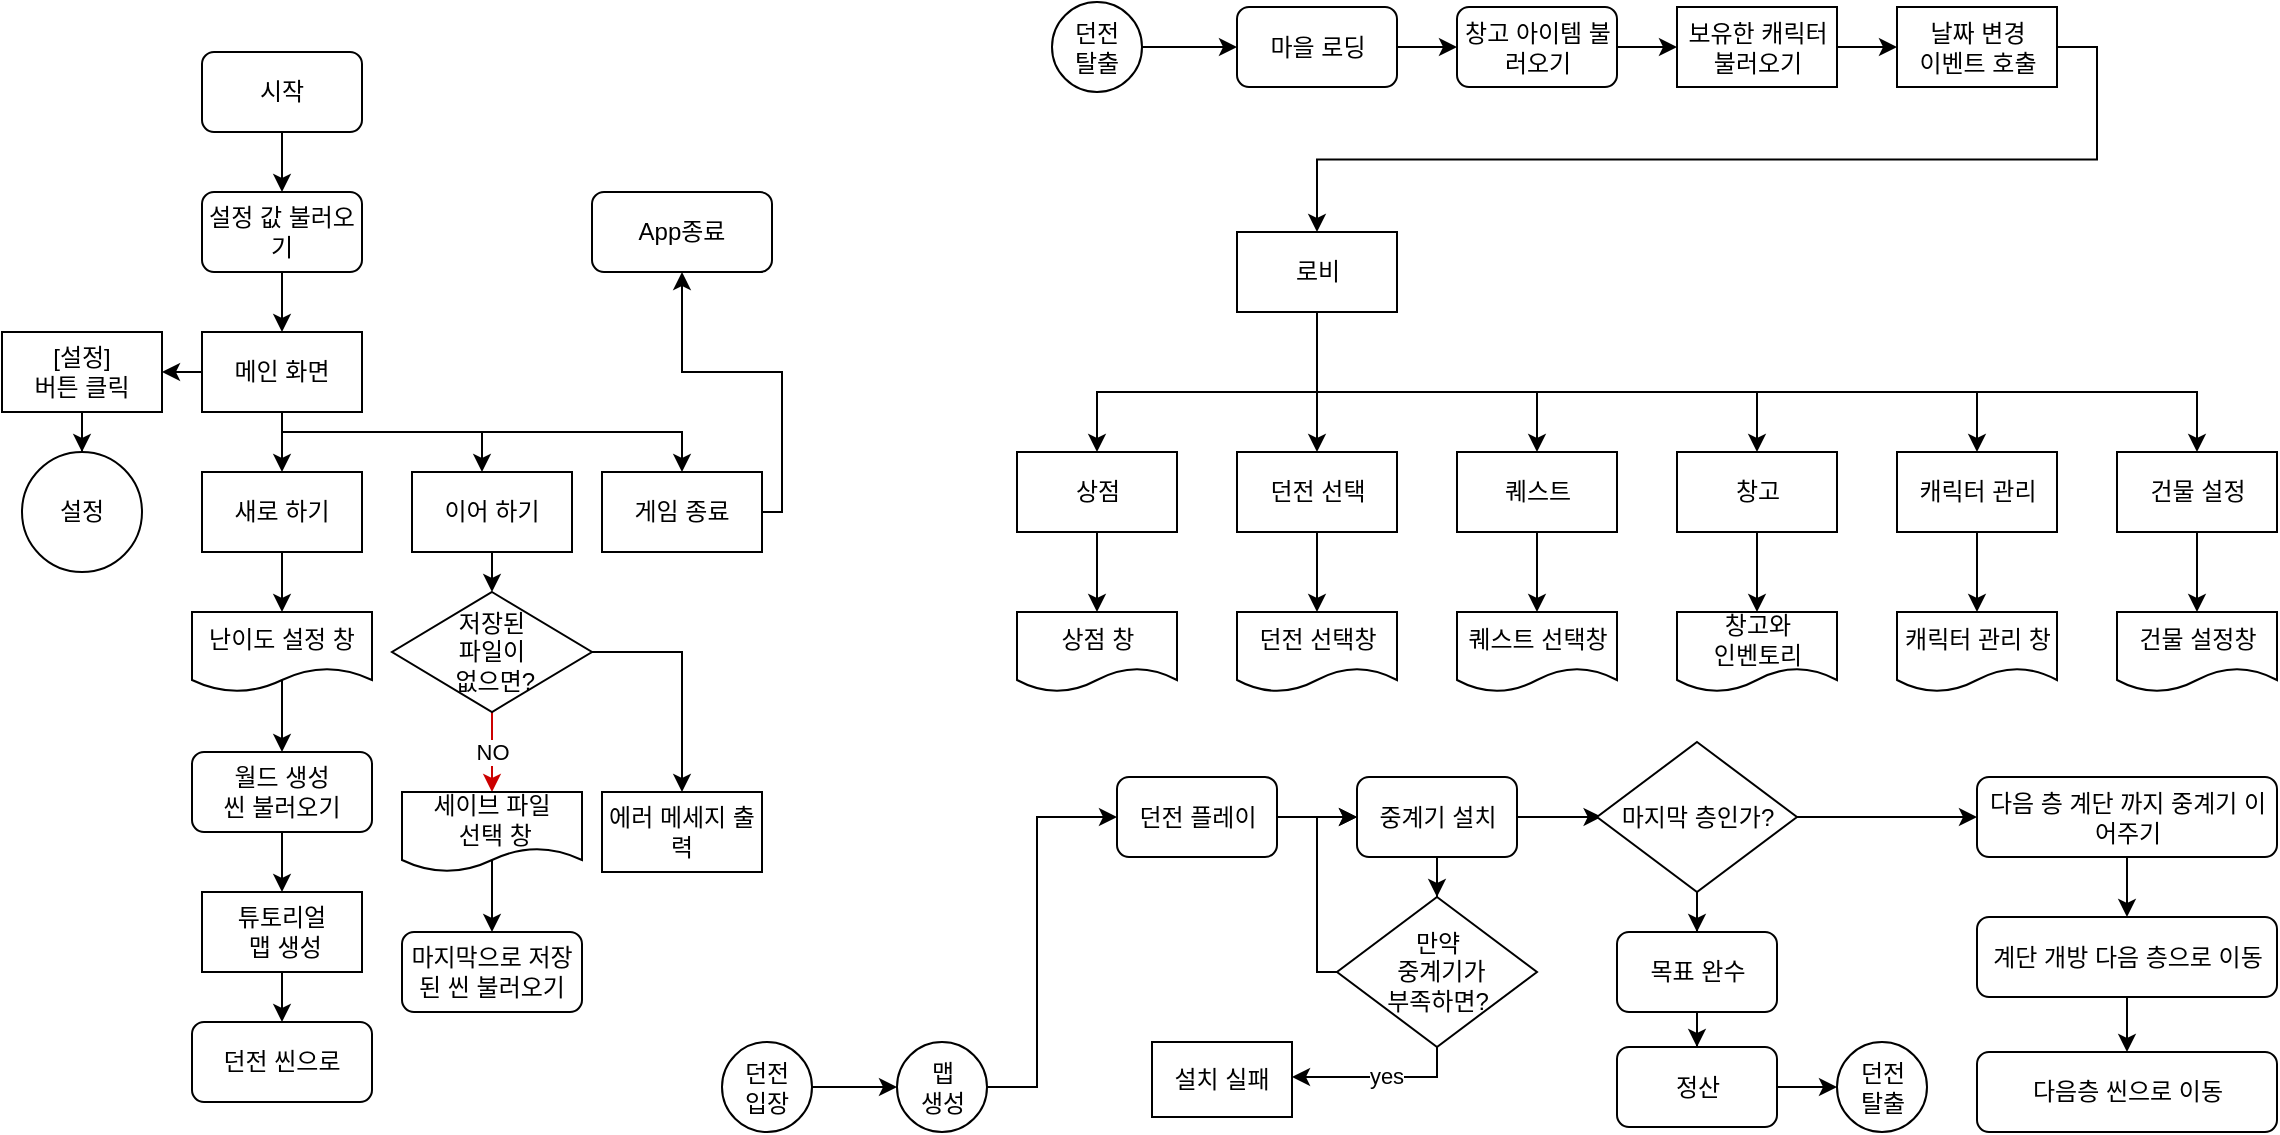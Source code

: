 <mxfile version="22.1.18" type="device" pages="9">
  <diagram name="메인화면" id="o7VIeF1uwhqz3UxBuZCB">
    <mxGraphModel dx="1195" dy="650" grid="1" gridSize="10" guides="1" tooltips="1" connect="1" arrows="1" fold="1" page="1" pageScale="1" pageWidth="1920" pageHeight="1200" math="0" shadow="0">
      <root>
        <mxCell id="0" />
        <mxCell id="1" parent="0" />
        <mxCell id="cAe1_HJ-wGS2Fa1NA8Pz-26" style="edgeStyle=orthogonalEdgeStyle;rounded=0;orthogonalLoop=1;jettySize=auto;html=1;exitX=0.5;exitY=1;exitDx=0;exitDy=0;" parent="1" source="cAe1_HJ-wGS2Fa1NA8Pz-1" target="cAe1_HJ-wGS2Fa1NA8Pz-24" edge="1">
          <mxGeometry relative="1" as="geometry" />
        </mxCell>
        <mxCell id="cAe1_HJ-wGS2Fa1NA8Pz-1" value="시작" style="rounded=1;whiteSpace=wrap;html=1;" parent="1" vertex="1">
          <mxGeometry x="100" y="60" width="80" height="40" as="geometry" />
        </mxCell>
        <mxCell id="cAe1_HJ-wGS2Fa1NA8Pz-6" style="edgeStyle=orthogonalEdgeStyle;rounded=0;orthogonalLoop=1;jettySize=auto;html=1;" parent="1" edge="1">
          <mxGeometry relative="1" as="geometry">
            <mxPoint x="150" y="240" as="sourcePoint" />
            <mxPoint x="140" y="270" as="targetPoint" />
            <Array as="points">
              <mxPoint x="140" y="240" />
            </Array>
          </mxGeometry>
        </mxCell>
        <mxCell id="cAe1_HJ-wGS2Fa1NA8Pz-10" style="edgeStyle=orthogonalEdgeStyle;rounded=0;orthogonalLoop=1;jettySize=auto;html=1;exitX=0;exitY=0.5;exitDx=0;exitDy=0;entryX=1;entryY=0.5;entryDx=0;entryDy=0;" parent="1" source="cAe1_HJ-wGS2Fa1NA8Pz-3" target="cAe1_HJ-wGS2Fa1NA8Pz-8" edge="1">
          <mxGeometry relative="1" as="geometry" />
        </mxCell>
        <mxCell id="cAe1_HJ-wGS2Fa1NA8Pz-11" style="edgeStyle=orthogonalEdgeStyle;rounded=0;orthogonalLoop=1;jettySize=auto;html=1;exitX=0.5;exitY=1;exitDx=0;exitDy=0;" parent="1" source="cAe1_HJ-wGS2Fa1NA8Pz-3" target="cAe1_HJ-wGS2Fa1NA8Pz-7" edge="1">
          <mxGeometry relative="1" as="geometry">
            <Array as="points">
              <mxPoint x="140" y="250" />
              <mxPoint x="240" y="250" />
            </Array>
          </mxGeometry>
        </mxCell>
        <mxCell id="cAe1_HJ-wGS2Fa1NA8Pz-13" style="edgeStyle=orthogonalEdgeStyle;rounded=0;orthogonalLoop=1;jettySize=auto;html=1;exitX=0.5;exitY=1;exitDx=0;exitDy=0;" parent="1" source="cAe1_HJ-wGS2Fa1NA8Pz-3" target="cAe1_HJ-wGS2Fa1NA8Pz-12" edge="1">
          <mxGeometry relative="1" as="geometry">
            <Array as="points">
              <mxPoint x="140" y="250" />
              <mxPoint x="340" y="250" />
            </Array>
          </mxGeometry>
        </mxCell>
        <mxCell id="cAe1_HJ-wGS2Fa1NA8Pz-3" value="메인 화면" style="rounded=0;whiteSpace=wrap;html=1;" parent="1" vertex="1">
          <mxGeometry x="100" y="200" width="80" height="40" as="geometry" />
        </mxCell>
        <mxCell id="cAe1_HJ-wGS2Fa1NA8Pz-21" style="edgeStyle=orthogonalEdgeStyle;rounded=0;orthogonalLoop=1;jettySize=auto;html=1;exitX=0.5;exitY=1;exitDx=0;exitDy=0;" parent="1" source="cAe1_HJ-wGS2Fa1NA8Pz-5" target="cAe1_HJ-wGS2Fa1NA8Pz-34" edge="1">
          <mxGeometry relative="1" as="geometry">
            <mxPoint x="140.034" y="340" as="targetPoint" />
          </mxGeometry>
        </mxCell>
        <mxCell id="cAe1_HJ-wGS2Fa1NA8Pz-5" value="새로 하기" style="rounded=0;whiteSpace=wrap;html=1;" parent="1" vertex="1">
          <mxGeometry x="100" y="270" width="80" height="40" as="geometry" />
        </mxCell>
        <mxCell id="cAe1_HJ-wGS2Fa1NA8Pz-18" style="edgeStyle=orthogonalEdgeStyle;rounded=0;orthogonalLoop=1;jettySize=auto;html=1;exitX=0.5;exitY=1;exitDx=0;exitDy=0;entryX=0.5;entryY=0;entryDx=0;entryDy=0;" parent="1" source="cAe1_HJ-wGS2Fa1NA8Pz-7" target="cAe1_HJ-wGS2Fa1NA8Pz-17" edge="1">
          <mxGeometry relative="1" as="geometry" />
        </mxCell>
        <mxCell id="cAe1_HJ-wGS2Fa1NA8Pz-7" value="이어 하기" style="rounded=0;whiteSpace=wrap;html=1;" parent="1" vertex="1">
          <mxGeometry x="205" y="270" width="80" height="40" as="geometry" />
        </mxCell>
        <mxCell id="cAe1_HJ-wGS2Fa1NA8Pz-23" style="edgeStyle=orthogonalEdgeStyle;rounded=0;orthogonalLoop=1;jettySize=auto;html=1;exitX=0.5;exitY=1;exitDx=0;exitDy=0;" parent="1" source="cAe1_HJ-wGS2Fa1NA8Pz-8" target="cAe1_HJ-wGS2Fa1NA8Pz-22" edge="1">
          <mxGeometry relative="1" as="geometry" />
        </mxCell>
        <mxCell id="cAe1_HJ-wGS2Fa1NA8Pz-8" value="[설정]&lt;br&gt;버튼 클릭" style="rounded=0;whiteSpace=wrap;html=1;" parent="1" vertex="1">
          <mxGeometry y="200" width="80" height="40" as="geometry" />
        </mxCell>
        <mxCell id="cAe1_HJ-wGS2Fa1NA8Pz-15" style="edgeStyle=orthogonalEdgeStyle;rounded=0;orthogonalLoop=1;jettySize=auto;html=1;entryX=0.5;entryY=1;entryDx=0;entryDy=0;" parent="1" source="cAe1_HJ-wGS2Fa1NA8Pz-12" target="cAe1_HJ-wGS2Fa1NA8Pz-14" edge="1">
          <mxGeometry relative="1" as="geometry">
            <mxPoint x="350" y="250" as="targetPoint" />
            <Array as="points">
              <mxPoint x="390" y="290" />
              <mxPoint x="390" y="220" />
              <mxPoint x="340" y="220" />
            </Array>
          </mxGeometry>
        </mxCell>
        <mxCell id="cAe1_HJ-wGS2Fa1NA8Pz-12" value="게임 종료" style="rounded=0;whiteSpace=wrap;html=1;" parent="1" vertex="1">
          <mxGeometry x="300" y="270" width="80" height="40" as="geometry" />
        </mxCell>
        <mxCell id="cAe1_HJ-wGS2Fa1NA8Pz-14" value="App종료" style="rounded=1;whiteSpace=wrap;html=1;" parent="1" vertex="1">
          <mxGeometry x="295" y="130" width="90" height="40" as="geometry" />
        </mxCell>
        <mxCell id="cAe1_HJ-wGS2Fa1NA8Pz-16" value="마지막으로 저장된 씬 불러오기" style="rounded=1;whiteSpace=wrap;html=1;" parent="1" vertex="1">
          <mxGeometry x="200" y="500" width="90" height="40" as="geometry" />
        </mxCell>
        <mxCell id="cAe1_HJ-wGS2Fa1NA8Pz-19" value="NO" style="edgeStyle=orthogonalEdgeStyle;rounded=0;orthogonalLoop=1;jettySize=auto;html=1;exitX=0.5;exitY=1;exitDx=0;exitDy=0;exitPerimeter=0;strokeColor=#CC0000;" parent="1" source="cAe1_HJ-wGS2Fa1NA8Pz-17" target="cAe1_HJ-wGS2Fa1NA8Pz-36" edge="1">
          <mxGeometry relative="1" as="geometry" />
        </mxCell>
        <mxCell id="J182EZkaB0m7WRcjYb3W-3" value="" style="edgeStyle=orthogonalEdgeStyle;rounded=0;orthogonalLoop=1;jettySize=auto;html=1;" parent="1" source="cAe1_HJ-wGS2Fa1NA8Pz-17" target="J182EZkaB0m7WRcjYb3W-2" edge="1">
          <mxGeometry relative="1" as="geometry" />
        </mxCell>
        <mxCell id="cAe1_HJ-wGS2Fa1NA8Pz-17" value="저장된&lt;br&gt;파일이&lt;br&gt;&amp;nbsp;없으면?" style="rhombus;whiteSpace=wrap;html=1;" parent="1" vertex="1">
          <mxGeometry x="195" y="330" width="100" height="60" as="geometry" />
        </mxCell>
        <mxCell id="cAe1_HJ-wGS2Fa1NA8Pz-33" style="edgeStyle=orthogonalEdgeStyle;rounded=0;orthogonalLoop=1;jettySize=auto;html=1;exitX=0.5;exitY=1;exitDx=0;exitDy=0;" parent="1" source="cAe1_HJ-wGS2Fa1NA8Pz-20" target="cAe1_HJ-wGS2Fa1NA8Pz-32" edge="1">
          <mxGeometry relative="1" as="geometry" />
        </mxCell>
        <mxCell id="cAe1_HJ-wGS2Fa1NA8Pz-20" value="월드 생성 &lt;br&gt;씬 불러오기" style="rounded=1;whiteSpace=wrap;html=1;" parent="1" vertex="1">
          <mxGeometry x="95" y="410" width="90" height="40" as="geometry" />
        </mxCell>
        <mxCell id="cAe1_HJ-wGS2Fa1NA8Pz-22" value="설정" style="ellipse;whiteSpace=wrap;html=1;" parent="1" vertex="1">
          <mxGeometry x="10" y="260" width="60" height="60" as="geometry" />
        </mxCell>
        <mxCell id="cAe1_HJ-wGS2Fa1NA8Pz-24" value="설정 값 불러오기" style="rounded=1;whiteSpace=wrap;html=1;" parent="1" vertex="1">
          <mxGeometry x="100" y="130" width="80" height="40" as="geometry" />
        </mxCell>
        <mxCell id="cAe1_HJ-wGS2Fa1NA8Pz-25" style="edgeStyle=orthogonalEdgeStyle;rounded=0;orthogonalLoop=1;jettySize=auto;html=1;exitX=0.5;exitY=1;exitDx=0;exitDy=0;" parent="1" source="cAe1_HJ-wGS2Fa1NA8Pz-24" target="cAe1_HJ-wGS2Fa1NA8Pz-3" edge="1">
          <mxGeometry relative="1" as="geometry">
            <mxPoint x="140" y="201" as="targetPoint" />
            <Array as="points">
              <mxPoint x="140" y="170" />
              <mxPoint x="140" y="170" />
            </Array>
          </mxGeometry>
        </mxCell>
        <mxCell id="cAe1_HJ-wGS2Fa1NA8Pz-31" style="edgeStyle=orthogonalEdgeStyle;rounded=0;orthogonalLoop=1;jettySize=auto;html=1;exitX=0.523;exitY=0.826;exitDx=0;exitDy=0;exitPerimeter=0;" parent="1" source="cAe1_HJ-wGS2Fa1NA8Pz-34" target="cAe1_HJ-wGS2Fa1NA8Pz-20" edge="1">
          <mxGeometry relative="1" as="geometry">
            <mxPoint x="140" y="380" as="sourcePoint" />
            <Array as="points">
              <mxPoint x="140" y="373" />
            </Array>
          </mxGeometry>
        </mxCell>
        <mxCell id="Gnc5K_j_M5pKnhv9eOQv-2" style="edgeStyle=orthogonalEdgeStyle;rounded=0;orthogonalLoop=1;jettySize=auto;html=1;" parent="1" source="cAe1_HJ-wGS2Fa1NA8Pz-32" target="Gnc5K_j_M5pKnhv9eOQv-1" edge="1">
          <mxGeometry relative="1" as="geometry" />
        </mxCell>
        <mxCell id="cAe1_HJ-wGS2Fa1NA8Pz-32" value="튜토리얼&lt;br&gt;&amp;nbsp;맵 생성" style="rounded=0;whiteSpace=wrap;html=1;" parent="1" vertex="1">
          <mxGeometry x="100" y="480" width="80" height="40" as="geometry" />
        </mxCell>
        <mxCell id="cAe1_HJ-wGS2Fa1NA8Pz-34" value="난이도 설정 창" style="shape=document;whiteSpace=wrap;html=1;boundedLbl=1;" parent="1" vertex="1">
          <mxGeometry x="95" y="340" width="90" height="40" as="geometry" />
        </mxCell>
        <mxCell id="cAe1_HJ-wGS2Fa1NA8Pz-37" style="edgeStyle=orthogonalEdgeStyle;rounded=0;orthogonalLoop=1;jettySize=auto;html=1;exitX=0.5;exitY=0.834;exitDx=0;exitDy=0;exitPerimeter=0;" parent="1" source="cAe1_HJ-wGS2Fa1NA8Pz-36" target="cAe1_HJ-wGS2Fa1NA8Pz-16" edge="1">
          <mxGeometry relative="1" as="geometry" />
        </mxCell>
        <mxCell id="cAe1_HJ-wGS2Fa1NA8Pz-36" value="세이브 파일&lt;br&gt;&amp;nbsp;선택 창" style="shape=document;whiteSpace=wrap;html=1;boundedLbl=1;" parent="1" vertex="1">
          <mxGeometry x="200" y="430" width="90" height="40" as="geometry" />
        </mxCell>
        <mxCell id="Gnc5K_j_M5pKnhv9eOQv-1" value="던전 씬으로" style="rounded=1;whiteSpace=wrap;html=1;" parent="1" vertex="1">
          <mxGeometry x="95" y="545" width="90" height="40" as="geometry" />
        </mxCell>
        <mxCell id="PoiuBlNY98dqjE792VmL-12" value="" style="edgeStyle=orthogonalEdgeStyle;rounded=0;orthogonalLoop=1;jettySize=auto;html=1;" parent="1" source="PoiuBlNY98dqjE792VmL-4" target="PoiuBlNY98dqjE792VmL-11" edge="1">
          <mxGeometry relative="1" as="geometry">
            <Array as="points">
              <mxPoint x="657.5" y="230" />
              <mxPoint x="547.5" y="230" />
            </Array>
          </mxGeometry>
        </mxCell>
        <mxCell id="PoiuBlNY98dqjE792VmL-14" style="edgeStyle=orthogonalEdgeStyle;rounded=0;orthogonalLoop=1;jettySize=auto;html=1;exitX=0.5;exitY=1;exitDx=0;exitDy=0;" parent="1" source="PoiuBlNY98dqjE792VmL-4" target="PoiuBlNY98dqjE792VmL-13" edge="1">
          <mxGeometry relative="1" as="geometry" />
        </mxCell>
        <mxCell id="PoiuBlNY98dqjE792VmL-17" style="edgeStyle=orthogonalEdgeStyle;rounded=0;orthogonalLoop=1;jettySize=auto;html=1;" parent="1" source="PoiuBlNY98dqjE792VmL-4" target="PoiuBlNY98dqjE792VmL-15" edge="1">
          <mxGeometry relative="1" as="geometry">
            <Array as="points">
              <mxPoint x="657.5" y="230" />
              <mxPoint x="767.5" y="230" />
            </Array>
          </mxGeometry>
        </mxCell>
        <mxCell id="PoiuBlNY98dqjE792VmL-18" style="edgeStyle=orthogonalEdgeStyle;rounded=0;orthogonalLoop=1;jettySize=auto;html=1;" parent="1" source="PoiuBlNY98dqjE792VmL-4" target="PoiuBlNY98dqjE792VmL-16" edge="1">
          <mxGeometry relative="1" as="geometry">
            <Array as="points">
              <mxPoint x="657.5" y="230" />
              <mxPoint x="877.5" y="230" />
            </Array>
          </mxGeometry>
        </mxCell>
        <mxCell id="PoiuBlNY98dqjE792VmL-20" style="edgeStyle=orthogonalEdgeStyle;rounded=0;orthogonalLoop=1;jettySize=auto;html=1;" parent="1" source="PoiuBlNY98dqjE792VmL-4" target="PoiuBlNY98dqjE792VmL-19" edge="1">
          <mxGeometry relative="1" as="geometry">
            <Array as="points">
              <mxPoint x="657.5" y="230" />
              <mxPoint x="987.5" y="230" />
            </Array>
          </mxGeometry>
        </mxCell>
        <mxCell id="PoiuBlNY98dqjE792VmL-22" style="edgeStyle=orthogonalEdgeStyle;rounded=0;orthogonalLoop=1;jettySize=auto;html=1;" parent="1" source="PoiuBlNY98dqjE792VmL-4" target="PoiuBlNY98dqjE792VmL-21" edge="1">
          <mxGeometry relative="1" as="geometry">
            <Array as="points">
              <mxPoint x="657.5" y="230" />
              <mxPoint x="1097.5" y="230" />
            </Array>
          </mxGeometry>
        </mxCell>
        <mxCell id="PoiuBlNY98dqjE792VmL-4" value="로비" style="rounded=0;whiteSpace=wrap;html=1;" parent="1" vertex="1">
          <mxGeometry x="617.5" y="150" width="80" height="40" as="geometry" />
        </mxCell>
        <mxCell id="PoiuBlNY98dqjE792VmL-8" style="edgeStyle=orthogonalEdgeStyle;rounded=0;orthogonalLoop=1;jettySize=auto;html=1;exitX=1;exitY=0.5;exitDx=0;exitDy=0;entryX=0;entryY=0.5;entryDx=0;entryDy=0;" parent="1" source="PoiuBlNY98dqjE792VmL-6" target="Zar3HKTUDFYJjWZs-EhG-1" edge="1">
          <mxGeometry relative="1" as="geometry" />
        </mxCell>
        <mxCell id="PoiuBlNY98dqjE792VmL-6" value="던전&lt;br&gt;탈출" style="ellipse;whiteSpace=wrap;html=1;aspect=fixed;" parent="1" vertex="1">
          <mxGeometry x="525" y="35" width="45" height="45" as="geometry" />
        </mxCell>
        <mxCell id="Zar3HKTUDFYJjWZs-EhG-11" style="edgeStyle=orthogonalEdgeStyle;rounded=0;orthogonalLoop=1;jettySize=auto;html=1;exitX=0.5;exitY=1;exitDx=0;exitDy=0;" parent="1" source="PoiuBlNY98dqjE792VmL-11" target="Zar3HKTUDFYJjWZs-EhG-10" edge="1">
          <mxGeometry relative="1" as="geometry" />
        </mxCell>
        <mxCell id="PoiuBlNY98dqjE792VmL-11" value="상점" style="whiteSpace=wrap;html=1;rounded=0;" parent="1" vertex="1">
          <mxGeometry x="507.5" y="260" width="80" height="40" as="geometry" />
        </mxCell>
        <mxCell id="Zar3HKTUDFYJjWZs-EhG-13" style="edgeStyle=orthogonalEdgeStyle;rounded=0;orthogonalLoop=1;jettySize=auto;html=1;exitX=0.5;exitY=1;exitDx=0;exitDy=0;" parent="1" source="PoiuBlNY98dqjE792VmL-13" target="Zar3HKTUDFYJjWZs-EhG-12" edge="1">
          <mxGeometry relative="1" as="geometry" />
        </mxCell>
        <mxCell id="PoiuBlNY98dqjE792VmL-13" value="던전 선택" style="whiteSpace=wrap;html=1;rounded=0;" parent="1" vertex="1">
          <mxGeometry x="617.5" y="260" width="80" height="40" as="geometry" />
        </mxCell>
        <mxCell id="Zar3HKTUDFYJjWZs-EhG-21" style="edgeStyle=orthogonalEdgeStyle;rounded=0;orthogonalLoop=1;jettySize=auto;html=1;exitX=0.5;exitY=1;exitDx=0;exitDy=0;" parent="1" source="PoiuBlNY98dqjE792VmL-15" target="Zar3HKTUDFYJjWZs-EhG-14" edge="1">
          <mxGeometry relative="1" as="geometry" />
        </mxCell>
        <mxCell id="PoiuBlNY98dqjE792VmL-15" value="퀘스트" style="whiteSpace=wrap;html=1;rounded=0;" parent="1" vertex="1">
          <mxGeometry x="727.5" y="260" width="80" height="40" as="geometry" />
        </mxCell>
        <mxCell id="Zar3HKTUDFYJjWZs-EhG-20" style="edgeStyle=orthogonalEdgeStyle;rounded=0;orthogonalLoop=1;jettySize=auto;html=1;exitX=0.5;exitY=1;exitDx=0;exitDy=0;" parent="1" source="PoiuBlNY98dqjE792VmL-16" target="Zar3HKTUDFYJjWZs-EhG-15" edge="1">
          <mxGeometry relative="1" as="geometry" />
        </mxCell>
        <mxCell id="PoiuBlNY98dqjE792VmL-16" value="창고" style="whiteSpace=wrap;html=1;rounded=0;" parent="1" vertex="1">
          <mxGeometry x="837.5" y="260" width="80" height="40" as="geometry" />
        </mxCell>
        <mxCell id="Zar3HKTUDFYJjWZs-EhG-19" style="edgeStyle=orthogonalEdgeStyle;rounded=0;orthogonalLoop=1;jettySize=auto;html=1;exitX=0.5;exitY=1;exitDx=0;exitDy=0;" parent="1" source="PoiuBlNY98dqjE792VmL-19" target="Zar3HKTUDFYJjWZs-EhG-16" edge="1">
          <mxGeometry relative="1" as="geometry" />
        </mxCell>
        <mxCell id="PoiuBlNY98dqjE792VmL-19" value="캐릭터 관리" style="whiteSpace=wrap;html=1;rounded=0;" parent="1" vertex="1">
          <mxGeometry x="947.5" y="260" width="80" height="40" as="geometry" />
        </mxCell>
        <mxCell id="Zar3HKTUDFYJjWZs-EhG-18" style="edgeStyle=orthogonalEdgeStyle;rounded=0;orthogonalLoop=1;jettySize=auto;html=1;exitX=0.5;exitY=1;exitDx=0;exitDy=0;" parent="1" source="PoiuBlNY98dqjE792VmL-21" target="Zar3HKTUDFYJjWZs-EhG-17" edge="1">
          <mxGeometry relative="1" as="geometry" />
        </mxCell>
        <mxCell id="PoiuBlNY98dqjE792VmL-21" value="건물 설정" style="whiteSpace=wrap;html=1;rounded=0;" parent="1" vertex="1">
          <mxGeometry x="1057.5" y="260" width="80" height="40" as="geometry" />
        </mxCell>
        <mxCell id="Zar3HKTUDFYJjWZs-EhG-3" style="edgeStyle=orthogonalEdgeStyle;rounded=0;orthogonalLoop=1;jettySize=auto;html=1;exitX=1;exitY=0.5;exitDx=0;exitDy=0;entryX=0;entryY=0.5;entryDx=0;entryDy=0;" parent="1" source="Zar3HKTUDFYJjWZs-EhG-1" target="Zar3HKTUDFYJjWZs-EhG-4" edge="1">
          <mxGeometry relative="1" as="geometry">
            <mxPoint x="727.5" y="57.333" as="targetPoint" />
          </mxGeometry>
        </mxCell>
        <mxCell id="Zar3HKTUDFYJjWZs-EhG-1" value="마을 로딩" style="rounded=1;whiteSpace=wrap;html=1;" parent="1" vertex="1">
          <mxGeometry x="617.5" y="37.5" width="80" height="40" as="geometry" />
        </mxCell>
        <mxCell id="Zar3HKTUDFYJjWZs-EhG-5" style="edgeStyle=orthogonalEdgeStyle;rounded=0;orthogonalLoop=1;jettySize=auto;html=1;exitX=1;exitY=0.5;exitDx=0;exitDy=0;" parent="1" source="Zar3HKTUDFYJjWZs-EhG-4" target="Zar3HKTUDFYJjWZs-EhG-6" edge="1">
          <mxGeometry relative="1" as="geometry">
            <mxPoint x="837.5" y="57.333" as="targetPoint" />
          </mxGeometry>
        </mxCell>
        <mxCell id="Zar3HKTUDFYJjWZs-EhG-4" value="창고 아이템 불러오기" style="rounded=1;whiteSpace=wrap;html=1;" parent="1" vertex="1">
          <mxGeometry x="727.5" y="37.5" width="80" height="40" as="geometry" />
        </mxCell>
        <mxCell id="Zar3HKTUDFYJjWZs-EhG-7" style="edgeStyle=orthogonalEdgeStyle;rounded=0;orthogonalLoop=1;jettySize=auto;html=1;exitX=1;exitY=0.5;exitDx=0;exitDy=0;entryX=0;entryY=0.5;entryDx=0;entryDy=0;" parent="1" source="Zar3HKTUDFYJjWZs-EhG-6" target="Zar3HKTUDFYJjWZs-EhG-8" edge="1">
          <mxGeometry relative="1" as="geometry">
            <mxPoint x="947.5" y="57.333" as="targetPoint" />
            <Array as="points">
              <mxPoint x="932.5" y="57" />
              <mxPoint x="937.5" y="58" />
            </Array>
          </mxGeometry>
        </mxCell>
        <mxCell id="Zar3HKTUDFYJjWZs-EhG-6" value="보유한 캐릭터 불러오기" style="whiteSpace=wrap;html=1;rounded=0;" parent="1" vertex="1">
          <mxGeometry x="837.5" y="37.5" width="80" height="40" as="geometry" />
        </mxCell>
        <mxCell id="Zar3HKTUDFYJjWZs-EhG-9" style="edgeStyle=orthogonalEdgeStyle;rounded=0;orthogonalLoop=1;jettySize=auto;html=1;exitX=1;exitY=0.5;exitDx=0;exitDy=0;" parent="1" source="Zar3HKTUDFYJjWZs-EhG-8" target="PoiuBlNY98dqjE792VmL-4" edge="1">
          <mxGeometry relative="1" as="geometry">
            <mxPoint x="1047.5" y="57.556" as="targetPoint" />
          </mxGeometry>
        </mxCell>
        <mxCell id="Zar3HKTUDFYJjWZs-EhG-8" value="날짜 변경 &lt;br&gt;이벤트 호출" style="whiteSpace=wrap;html=1;rounded=0;" parent="1" vertex="1">
          <mxGeometry x="947.5" y="37.5" width="80" height="40" as="geometry" />
        </mxCell>
        <mxCell id="Zar3HKTUDFYJjWZs-EhG-10" value="상점 창" style="shape=document;whiteSpace=wrap;html=1;boundedLbl=1;" parent="1" vertex="1">
          <mxGeometry x="507.5" y="340" width="80" height="40" as="geometry" />
        </mxCell>
        <mxCell id="Zar3HKTUDFYJjWZs-EhG-12" value="던전 선택창" style="shape=document;whiteSpace=wrap;html=1;boundedLbl=1;" parent="1" vertex="1">
          <mxGeometry x="617.5" y="340" width="80" height="40" as="geometry" />
        </mxCell>
        <mxCell id="Zar3HKTUDFYJjWZs-EhG-14" value="퀘스트 선택창" style="shape=document;whiteSpace=wrap;html=1;boundedLbl=1;" parent="1" vertex="1">
          <mxGeometry x="727.5" y="340" width="80" height="40" as="geometry" />
        </mxCell>
        <mxCell id="Zar3HKTUDFYJjWZs-EhG-15" value="창고와 &lt;br&gt;인벤토리" style="shape=document;whiteSpace=wrap;html=1;boundedLbl=1;" parent="1" vertex="1">
          <mxGeometry x="837.5" y="340" width="80" height="40" as="geometry" />
        </mxCell>
        <mxCell id="Zar3HKTUDFYJjWZs-EhG-16" value="캐릭터 관리 창" style="shape=document;whiteSpace=wrap;html=1;boundedLbl=1;" parent="1" vertex="1">
          <mxGeometry x="947.5" y="340" width="80" height="40" as="geometry" />
        </mxCell>
        <mxCell id="Zar3HKTUDFYJjWZs-EhG-17" value="건물 설정창" style="shape=document;whiteSpace=wrap;html=1;boundedLbl=1;" parent="1" vertex="1">
          <mxGeometry x="1057.5" y="340" width="80" height="40" as="geometry" />
        </mxCell>
        <mxCell id="zOwtHW7Vdrrn2NxZGbct-2" style="edgeStyle=orthogonalEdgeStyle;rounded=0;orthogonalLoop=1;jettySize=auto;html=1;exitX=1;exitY=0.5;exitDx=0;exitDy=0;entryX=0;entryY=0.5;entryDx=0;entryDy=0;" parent="1" source="zOwtHW7Vdrrn2NxZGbct-1" target="zOwtHW7Vdrrn2NxZGbct-4" edge="1">
          <mxGeometry relative="1" as="geometry">
            <mxPoint x="447.5" y="577.5" as="targetPoint" />
          </mxGeometry>
        </mxCell>
        <mxCell id="zOwtHW7Vdrrn2NxZGbct-1" value="던전&lt;br&gt;입장" style="ellipse;whiteSpace=wrap;html=1;aspect=fixed;" parent="1" vertex="1">
          <mxGeometry x="360" y="555" width="45" height="45" as="geometry" />
        </mxCell>
        <mxCell id="zOwtHW7Vdrrn2NxZGbct-5" style="edgeStyle=orthogonalEdgeStyle;rounded=0;orthogonalLoop=1;jettySize=auto;html=1;exitX=1;exitY=0.5;exitDx=0;exitDy=0;" parent="1" source="zOwtHW7Vdrrn2NxZGbct-4" target="zOwtHW7Vdrrn2NxZGbct-6" edge="1">
          <mxGeometry relative="1" as="geometry">
            <mxPoint x="547.5" y="577.3" as="targetPoint" />
            <Array as="points">
              <mxPoint x="517.5" y="577.5" />
              <mxPoint x="517.5" y="442.5" />
            </Array>
          </mxGeometry>
        </mxCell>
        <mxCell id="zOwtHW7Vdrrn2NxZGbct-4" value="맵 &lt;br&gt;생성" style="ellipse;whiteSpace=wrap;html=1;aspect=fixed;" parent="1" vertex="1">
          <mxGeometry x="447.5" y="555" width="45" height="45" as="geometry" />
        </mxCell>
        <mxCell id="MFPQgtImu9WQHpaKNbK6-3" style="edgeStyle=orthogonalEdgeStyle;rounded=0;orthogonalLoop=1;jettySize=auto;html=1;exitX=1;exitY=0.5;exitDx=0;exitDy=0;" parent="1" source="zOwtHW7Vdrrn2NxZGbct-6" target="MFPQgtImu9WQHpaKNbK6-4" edge="1">
          <mxGeometry relative="1" as="geometry">
            <mxPoint x="597.7" y="502.5" as="targetPoint" />
          </mxGeometry>
        </mxCell>
        <mxCell id="zOwtHW7Vdrrn2NxZGbct-6" value="던전 플레이" style="rounded=1;whiteSpace=wrap;html=1;" parent="1" vertex="1">
          <mxGeometry x="557.5" y="422.5" width="80" height="40" as="geometry" />
        </mxCell>
        <mxCell id="MFPQgtImu9WQHpaKNbK6-2" value="던전&lt;br&gt;탈출" style="ellipse;whiteSpace=wrap;html=1;aspect=fixed;" parent="1" vertex="1">
          <mxGeometry x="917.5" y="555" width="45" height="45" as="geometry" />
        </mxCell>
        <mxCell id="MFPQgtImu9WQHpaKNbK6-6" style="edgeStyle=orthogonalEdgeStyle;rounded=0;orthogonalLoop=1;jettySize=auto;html=1;entryX=0.023;entryY=0.499;entryDx=0;entryDy=0;entryPerimeter=0;" parent="1" source="MFPQgtImu9WQHpaKNbK6-4" target="MFPQgtImu9WQHpaKNbK6-20" edge="1">
          <mxGeometry relative="1" as="geometry">
            <Array as="points" />
          </mxGeometry>
        </mxCell>
        <mxCell id="MFPQgtImu9WQHpaKNbK6-14" style="edgeStyle=orthogonalEdgeStyle;rounded=0;orthogonalLoop=1;jettySize=auto;html=1;exitX=0.5;exitY=1;exitDx=0;exitDy=0;" parent="1" source="MFPQgtImu9WQHpaKNbK6-4" target="MFPQgtImu9WQHpaKNbK6-12" edge="1">
          <mxGeometry relative="1" as="geometry" />
        </mxCell>
        <mxCell id="MFPQgtImu9WQHpaKNbK6-4" value="중계기 설치" style="rounded=1;whiteSpace=wrap;html=1;" parent="1" vertex="1">
          <mxGeometry x="677.5" y="422.5" width="80" height="40" as="geometry" />
        </mxCell>
        <mxCell id="MFPQgtImu9WQHpaKNbK6-7" style="edgeStyle=orthogonalEdgeStyle;rounded=0;orthogonalLoop=1;jettySize=auto;html=1;exitX=0.5;exitY=1;exitDx=0;exitDy=0;entryX=0.5;entryY=0;entryDx=0;entryDy=0;" parent="1" source="MFPQgtImu9WQHpaKNbK6-5" target="MFPQgtImu9WQHpaKNbK6-8" edge="1">
          <mxGeometry relative="1" as="geometry">
            <mxPoint x="752.722" y="512.5" as="targetPoint" />
          </mxGeometry>
        </mxCell>
        <mxCell id="MFPQgtImu9WQHpaKNbK6-5" value="다음 층 계단 까지 중계기 이어주기" style="rounded=1;whiteSpace=wrap;html=1;" parent="1" vertex="1">
          <mxGeometry x="987.5" y="422.5" width="150" height="40" as="geometry" />
        </mxCell>
        <mxCell id="MFPQgtImu9WQHpaKNbK6-10" style="edgeStyle=orthogonalEdgeStyle;rounded=0;orthogonalLoop=1;jettySize=auto;html=1;exitX=0.5;exitY=1;exitDx=0;exitDy=0;" parent="1" source="MFPQgtImu9WQHpaKNbK6-8" target="MFPQgtImu9WQHpaKNbK6-9" edge="1">
          <mxGeometry relative="1" as="geometry" />
        </mxCell>
        <mxCell id="MFPQgtImu9WQHpaKNbK6-8" value="계단 개방 다음 층으로 이동" style="rounded=1;whiteSpace=wrap;html=1;" parent="1" vertex="1">
          <mxGeometry x="987.5" y="492.5" width="150" height="40" as="geometry" />
        </mxCell>
        <mxCell id="MFPQgtImu9WQHpaKNbK6-9" value="다음층 씬으로 이동" style="rounded=1;whiteSpace=wrap;html=1;" parent="1" vertex="1">
          <mxGeometry x="987.5" y="560" width="150" height="40" as="geometry" />
        </mxCell>
        <mxCell id="MFPQgtImu9WQHpaKNbK6-17" value="" style="edgeStyle=orthogonalEdgeStyle;rounded=0;orthogonalLoop=1;jettySize=auto;html=1;exitX=0.5;exitY=1;exitDx=0;exitDy=0;" parent="1" source="MFPQgtImu9WQHpaKNbK6-12" target="MFPQgtImu9WQHpaKNbK6-16" edge="1">
          <mxGeometry relative="1" as="geometry">
            <Array as="points">
              <mxPoint x="717.5" y="572.5" />
            </Array>
          </mxGeometry>
        </mxCell>
        <mxCell id="MFPQgtImu9WQHpaKNbK6-18" value="yes" style="edgeLabel;html=1;align=center;verticalAlign=middle;resizable=0;points=[];" parent="MFPQgtImu9WQHpaKNbK6-17" vertex="1" connectable="0">
          <mxGeometry x="-0.125" y="-1" relative="1" as="geometry">
            <mxPoint x="-2" as="offset" />
          </mxGeometry>
        </mxCell>
        <mxCell id="MFPQgtImu9WQHpaKNbK6-19" style="edgeStyle=orthogonalEdgeStyle;rounded=0;orthogonalLoop=1;jettySize=auto;html=1;exitX=0;exitY=0.5;exitDx=0;exitDy=0;entryX=0;entryY=0.5;entryDx=0;entryDy=0;" parent="1" source="MFPQgtImu9WQHpaKNbK6-12" target="MFPQgtImu9WQHpaKNbK6-4" edge="1">
          <mxGeometry relative="1" as="geometry">
            <Array as="points">
              <mxPoint x="657.5" y="520.5" />
              <mxPoint x="657.5" y="442.5" />
            </Array>
          </mxGeometry>
        </mxCell>
        <mxCell id="MFPQgtImu9WQHpaKNbK6-12" value="만약&lt;br&gt;&amp;nbsp;중계기가&lt;br&gt;부족하면?" style="rhombus;whiteSpace=wrap;html=1;" parent="1" vertex="1">
          <mxGeometry x="667.5" y="482.5" width="100" height="75" as="geometry" />
        </mxCell>
        <mxCell id="MFPQgtImu9WQHpaKNbK6-16" value="설치 실패" style="whiteSpace=wrap;html=1;" parent="1" vertex="1">
          <mxGeometry x="575" y="555" width="70" height="37.5" as="geometry" />
        </mxCell>
        <mxCell id="MFPQgtImu9WQHpaKNbK6-23" style="edgeStyle=orthogonalEdgeStyle;rounded=0;orthogonalLoop=1;jettySize=auto;html=1;exitX=1;exitY=0.5;exitDx=0;exitDy=0;" parent="1" source="MFPQgtImu9WQHpaKNbK6-20" target="MFPQgtImu9WQHpaKNbK6-5" edge="1">
          <mxGeometry relative="1" as="geometry" />
        </mxCell>
        <mxCell id="MFPQgtImu9WQHpaKNbK6-26" style="edgeStyle=orthogonalEdgeStyle;rounded=0;orthogonalLoop=1;jettySize=auto;html=1;exitX=0.5;exitY=1;exitDx=0;exitDy=0;" parent="1" source="MFPQgtImu9WQHpaKNbK6-20" target="MFPQgtImu9WQHpaKNbK6-24" edge="1">
          <mxGeometry relative="1" as="geometry" />
        </mxCell>
        <mxCell id="MFPQgtImu9WQHpaKNbK6-20" value="마지막 층인가?" style="rhombus;whiteSpace=wrap;html=1;" parent="1" vertex="1">
          <mxGeometry x="797.5" y="405" width="100" height="75" as="geometry" />
        </mxCell>
        <mxCell id="MFPQgtImu9WQHpaKNbK6-28" style="edgeStyle=orthogonalEdgeStyle;rounded=0;orthogonalLoop=1;jettySize=auto;html=1;exitX=0.5;exitY=1;exitDx=0;exitDy=0;" parent="1" source="MFPQgtImu9WQHpaKNbK6-24" target="MFPQgtImu9WQHpaKNbK6-27" edge="1">
          <mxGeometry relative="1" as="geometry" />
        </mxCell>
        <mxCell id="MFPQgtImu9WQHpaKNbK6-24" value="목표 완수" style="rounded=1;whiteSpace=wrap;html=1;" parent="1" vertex="1">
          <mxGeometry x="807.5" y="500" width="80" height="40" as="geometry" />
        </mxCell>
        <mxCell id="MFPQgtImu9WQHpaKNbK6-29" style="edgeStyle=orthogonalEdgeStyle;rounded=0;orthogonalLoop=1;jettySize=auto;html=1;" parent="1" source="MFPQgtImu9WQHpaKNbK6-27" target="MFPQgtImu9WQHpaKNbK6-2" edge="1">
          <mxGeometry relative="1" as="geometry" />
        </mxCell>
        <mxCell id="MFPQgtImu9WQHpaKNbK6-27" value="정산" style="rounded=1;whiteSpace=wrap;html=1;" parent="1" vertex="1">
          <mxGeometry x="807.5" y="557.5" width="80" height="40" as="geometry" />
        </mxCell>
        <mxCell id="J182EZkaB0m7WRcjYb3W-2" value="에러 메세지 출력" style="whiteSpace=wrap;html=1;" parent="1" vertex="1">
          <mxGeometry x="300" y="430" width="80" height="40" as="geometry" />
        </mxCell>
      </root>
    </mxGraphModel>
  </diagram>
  <diagram id="-E4IHmwYKQO90VR0brR8" name="설정">
    <mxGraphModel dx="1434" dy="780" grid="1" gridSize="10" guides="1" tooltips="1" connect="1" arrows="1" fold="1" page="1" pageScale="1" pageWidth="827" pageHeight="1169" math="0" shadow="0">
      <root>
        <mxCell id="0" />
        <mxCell id="1" parent="0" />
        <mxCell id="TUetWs9dm9FfKpNJwt7f-30" style="edgeStyle=orthogonalEdgeStyle;rounded=0;orthogonalLoop=1;jettySize=auto;html=1;exitX=0;exitY=0.5;exitDx=0;exitDy=0;entryX=0.5;entryY=0;entryDx=0;entryDy=0;" parent="1" source="TUetWs9dm9FfKpNJwt7f-22" target="TUetWs9dm9FfKpNJwt7f-28" edge="1">
          <mxGeometry relative="1" as="geometry">
            <Array as="points">
              <mxPoint x="80" y="560" />
              <mxPoint x="80" y="630" />
              <mxPoint x="390" y="630" />
            </Array>
          </mxGeometry>
        </mxCell>
        <mxCell id="TUetWs9dm9FfKpNJwt7f-22" value="" style="rounded=0;whiteSpace=wrap;html=1;" parent="1" vertex="1">
          <mxGeometry x="89.97" y="510" width="140" height="100" as="geometry" />
        </mxCell>
        <mxCell id="TUetWs9dm9FfKpNJwt7f-8" style="edgeStyle=orthogonalEdgeStyle;rounded=0;orthogonalLoop=1;jettySize=auto;html=1;entryX=0.5;entryY=0;entryDx=0;entryDy=0;" parent="1" source="TUetWs9dm9FfKpNJwt7f-1" target="TUetWs9dm9FfKpNJwt7f-5" edge="1">
          <mxGeometry relative="1" as="geometry">
            <Array as="points">
              <mxPoint x="400" y="240" />
              <mxPoint x="160" y="240" />
            </Array>
          </mxGeometry>
        </mxCell>
        <mxCell id="TUetWs9dm9FfKpNJwt7f-9" style="edgeStyle=orthogonalEdgeStyle;rounded=0;orthogonalLoop=1;jettySize=auto;html=1;entryX=0.5;entryY=0;entryDx=0;entryDy=0;" parent="1" source="TUetWs9dm9FfKpNJwt7f-1" target="TUetWs9dm9FfKpNJwt7f-4" edge="1">
          <mxGeometry relative="1" as="geometry" />
        </mxCell>
        <mxCell id="TUetWs9dm9FfKpNJwt7f-10" style="edgeStyle=orthogonalEdgeStyle;rounded=0;orthogonalLoop=1;jettySize=auto;html=1;" parent="1" source="TUetWs9dm9FfKpNJwt7f-1" target="TUetWs9dm9FfKpNJwt7f-6" edge="1">
          <mxGeometry relative="1" as="geometry" />
        </mxCell>
        <mxCell id="TUetWs9dm9FfKpNJwt7f-11" style="edgeStyle=orthogonalEdgeStyle;rounded=0;orthogonalLoop=1;jettySize=auto;html=1;" parent="1" source="TUetWs9dm9FfKpNJwt7f-1" target="TUetWs9dm9FfKpNJwt7f-7" edge="1">
          <mxGeometry relative="1" as="geometry">
            <Array as="points">
              <mxPoint x="400" y="240" />
              <mxPoint x="620" y="240" />
            </Array>
          </mxGeometry>
        </mxCell>
        <mxCell id="wKwD7mUX65wehN2HWuOq-21" style="edgeStyle=orthogonalEdgeStyle;rounded=0;orthogonalLoop=1;jettySize=auto;html=1;exitX=1;exitY=0.5;exitDx=0;exitDy=0;" parent="1" source="TUetWs9dm9FfKpNJwt7f-1" target="wKwD7mUX65wehN2HWuOq-20" edge="1">
          <mxGeometry relative="1" as="geometry" />
        </mxCell>
        <mxCell id="TUetWs9dm9FfKpNJwt7f-1" value="설정 창" style="shape=document;whiteSpace=wrap;html=1;boundedLbl=1;" parent="1" vertex="1">
          <mxGeometry x="340" y="180" width="120" height="40" as="geometry" />
        </mxCell>
        <mxCell id="TUetWs9dm9FfKpNJwt7f-3" style="edgeStyle=orthogonalEdgeStyle;rounded=0;orthogonalLoop=1;jettySize=auto;html=1;exitX=0.5;exitY=1;exitDx=0;exitDy=0;" parent="1" source="wKwD7mUX65wehN2HWuOq-6" target="TUetWs9dm9FfKpNJwt7f-1" edge="1">
          <mxGeometry relative="1" as="geometry">
            <mxPoint x="400" y="150" as="sourcePoint" />
          </mxGeometry>
        </mxCell>
        <mxCell id="wKwD7mUX65wehN2HWuOq-7" style="edgeStyle=orthogonalEdgeStyle;rounded=0;orthogonalLoop=1;jettySize=auto;html=1;exitX=0.5;exitY=1;exitDx=0;exitDy=0;" parent="1" source="TUetWs9dm9FfKpNJwt7f-2" target="wKwD7mUX65wehN2HWuOq-6" edge="1">
          <mxGeometry relative="1" as="geometry" />
        </mxCell>
        <mxCell id="TUetWs9dm9FfKpNJwt7f-2" value="설정" style="ellipse;whiteSpace=wrap;html=1;aspect=fixed;" parent="1" vertex="1">
          <mxGeometry x="360" width="80" height="80" as="geometry" />
        </mxCell>
        <mxCell id="wKwD7mUX65wehN2HWuOq-10" style="edgeStyle=orthogonalEdgeStyle;rounded=0;orthogonalLoop=1;jettySize=auto;html=1;exitX=0.5;exitY=1;exitDx=0;exitDy=0;" parent="1" source="TUetWs9dm9FfKpNJwt7f-4" target="wKwD7mUX65wehN2HWuOq-8" edge="1">
          <mxGeometry relative="1" as="geometry" />
        </mxCell>
        <mxCell id="TUetWs9dm9FfKpNJwt7f-4" value="그래픽" style="rounded=0;whiteSpace=wrap;html=1;" parent="1" vertex="1">
          <mxGeometry x="270" y="260" width="100" height="40" as="geometry" />
        </mxCell>
        <mxCell id="TUetWs9dm9FfKpNJwt7f-14" style="edgeStyle=orthogonalEdgeStyle;rounded=0;orthogonalLoop=1;jettySize=auto;html=1;exitX=0.5;exitY=1;exitDx=0;exitDy=0;" parent="1" source="TUetWs9dm9FfKpNJwt7f-5" target="TUetWs9dm9FfKpNJwt7f-12" edge="1">
          <mxGeometry relative="1" as="geometry">
            <Array as="points">
              <mxPoint x="159.97" y="320" />
              <mxPoint x="79.97" y="320" />
              <mxPoint x="79.97" y="420" />
            </Array>
          </mxGeometry>
        </mxCell>
        <mxCell id="TUetWs9dm9FfKpNJwt7f-15" style="edgeStyle=orthogonalEdgeStyle;rounded=0;orthogonalLoop=1;jettySize=auto;html=1;entryX=0;entryY=0.5;entryDx=0;entryDy=0;" parent="1" source="TUetWs9dm9FfKpNJwt7f-5" target="TUetWs9dm9FfKpNJwt7f-13" edge="1">
          <mxGeometry relative="1" as="geometry">
            <Array as="points">
              <mxPoint x="159.97" y="320" />
              <mxPoint x="79.97" y="320" />
              <mxPoint x="79.97" y="360" />
            </Array>
          </mxGeometry>
        </mxCell>
        <mxCell id="TUetWs9dm9FfKpNJwt7f-17" style="edgeStyle=orthogonalEdgeStyle;rounded=0;orthogonalLoop=1;jettySize=auto;html=1;" parent="1" source="TUetWs9dm9FfKpNJwt7f-5" target="TUetWs9dm9FfKpNJwt7f-16" edge="1">
          <mxGeometry relative="1" as="geometry">
            <Array as="points">
              <mxPoint x="159.97" y="320" />
              <mxPoint x="79.97" y="320" />
              <mxPoint x="79.97" y="480" />
            </Array>
          </mxGeometry>
        </mxCell>
        <mxCell id="TUetWs9dm9FfKpNJwt7f-5" value="사운드" style="rounded=0;whiteSpace=wrap;html=1;" parent="1" vertex="1">
          <mxGeometry x="109.97" y="260" width="100" height="40" as="geometry" />
        </mxCell>
        <mxCell id="wKwD7mUX65wehN2HWuOq-13" style="edgeStyle=orthogonalEdgeStyle;rounded=0;orthogonalLoop=1;jettySize=auto;html=1;exitX=0.5;exitY=1;exitDx=0;exitDy=0;" parent="1" source="TUetWs9dm9FfKpNJwt7f-6" target="wKwD7mUX65wehN2HWuOq-12" edge="1">
          <mxGeometry relative="1" as="geometry" />
        </mxCell>
        <mxCell id="TUetWs9dm9FfKpNJwt7f-6" value="키 설정" style="rounded=0;whiteSpace=wrap;html=1;" parent="1" vertex="1">
          <mxGeometry x="420" y="260" width="100" height="40" as="geometry" />
        </mxCell>
        <mxCell id="wKwD7mUX65wehN2HWuOq-17" style="edgeStyle=orthogonalEdgeStyle;rounded=0;orthogonalLoop=1;jettySize=auto;html=1;exitX=0.5;exitY=1;exitDx=0;exitDy=0;" parent="1" source="TUetWs9dm9FfKpNJwt7f-7" target="wKwD7mUX65wehN2HWuOq-16" edge="1">
          <mxGeometry relative="1" as="geometry" />
        </mxCell>
        <mxCell id="TUetWs9dm9FfKpNJwt7f-7" value="언어" style="rounded=0;whiteSpace=wrap;html=1;" parent="1" vertex="1">
          <mxGeometry x="570" y="260" width="100" height="40" as="geometry" />
        </mxCell>
        <mxCell id="TUetWs9dm9FfKpNJwt7f-23" style="edgeStyle=orthogonalEdgeStyle;rounded=0;orthogonalLoop=1;jettySize=auto;html=1;exitX=1;exitY=0.5;exitDx=0;exitDy=0;entryX=0.993;entryY=0.502;entryDx=0;entryDy=0;entryPerimeter=0;" parent="1" source="TUetWs9dm9FfKpNJwt7f-12" target="TUetWs9dm9FfKpNJwt7f-22" edge="1">
          <mxGeometry relative="1" as="geometry">
            <mxPoint x="240" y="560" as="targetPoint" />
            <Array as="points">
              <mxPoint x="250" y="420" />
              <mxPoint x="250" y="560" />
            </Array>
          </mxGeometry>
        </mxCell>
        <mxCell id="TUetWs9dm9FfKpNJwt7f-12" value="효과음" style="rounded=0;whiteSpace=wrap;html=1;" parent="1" vertex="1">
          <mxGeometry x="109.97" y="400" width="100" height="40" as="geometry" />
        </mxCell>
        <mxCell id="TUetWs9dm9FfKpNJwt7f-20" style="edgeStyle=orthogonalEdgeStyle;rounded=0;orthogonalLoop=1;jettySize=auto;html=1;exitX=1;exitY=0.5;exitDx=0;exitDy=0;entryX=0.994;entryY=0.499;entryDx=0;entryDy=0;entryPerimeter=0;" parent="1" source="TUetWs9dm9FfKpNJwt7f-13" target="TUetWs9dm9FfKpNJwt7f-22" edge="1">
          <mxGeometry relative="1" as="geometry">
            <mxPoint x="260" y="540" as="targetPoint" />
          </mxGeometry>
        </mxCell>
        <mxCell id="TUetWs9dm9FfKpNJwt7f-13" value="BGM" style="rounded=0;whiteSpace=wrap;html=1;" parent="1" vertex="1">
          <mxGeometry x="109.97" y="340" width="100" height="40" as="geometry" />
        </mxCell>
        <mxCell id="TUetWs9dm9FfKpNJwt7f-24" style="edgeStyle=orthogonalEdgeStyle;rounded=0;orthogonalLoop=1;jettySize=auto;html=1;exitX=1;exitY=0.5;exitDx=0;exitDy=0;entryX=1;entryY=0.5;entryDx=0;entryDy=0;" parent="1" source="TUetWs9dm9FfKpNJwt7f-16" target="TUetWs9dm9FfKpNJwt7f-22" edge="1">
          <mxGeometry relative="1" as="geometry">
            <mxPoint x="240" y="560" as="targetPoint" />
            <Array as="points">
              <mxPoint x="250" y="480" />
              <mxPoint x="250" y="560" />
            </Array>
          </mxGeometry>
        </mxCell>
        <mxCell id="TUetWs9dm9FfKpNJwt7f-16" value="전체 사운드" style="rounded=0;whiteSpace=wrap;html=1;" parent="1" vertex="1">
          <mxGeometry x="109.97" y="460" width="100" height="40" as="geometry" />
        </mxCell>
        <mxCell id="TUetWs9dm9FfKpNJwt7f-18" value="슬라이드" style="rounded=0;whiteSpace=wrap;html=1;" parent="1" vertex="1">
          <mxGeometry x="99.97" y="520" width="120" height="30" as="geometry" />
        </mxCell>
        <mxCell id="TUetWs9dm9FfKpNJwt7f-19" value="값 입력" style="rounded=0;whiteSpace=wrap;html=1;" parent="1" vertex="1">
          <mxGeometry x="99.97" y="570" width="120" height="30" as="geometry" />
        </mxCell>
        <mxCell id="TUetWs9dm9FfKpNJwt7f-29" value="" style="group" parent="1" vertex="1" connectable="0">
          <mxGeometry x="320" y="650" width="140" height="140" as="geometry" />
        </mxCell>
        <mxCell id="TUetWs9dm9FfKpNJwt7f-28" value="" style="whiteSpace=wrap;html=1;aspect=fixed;" parent="TUetWs9dm9FfKpNJwt7f-29" vertex="1">
          <mxGeometry width="140" height="140" as="geometry" />
        </mxCell>
        <mxCell id="TUetWs9dm9FfKpNJwt7f-25" value="설정 저장" style="rounded=0;whiteSpace=wrap;html=1;" parent="TUetWs9dm9FfKpNJwt7f-29" vertex="1">
          <mxGeometry x="10" y="10" width="120" height="30" as="geometry" />
        </mxCell>
        <mxCell id="TUetWs9dm9FfKpNJwt7f-31" style="edgeStyle=orthogonalEdgeStyle;rounded=0;orthogonalLoop=1;jettySize=auto;html=1;exitX=0;exitY=0.5;exitDx=0;exitDy=0;" parent="TUetWs9dm9FfKpNJwt7f-29" source="TUetWs9dm9FfKpNJwt7f-26" edge="1">
          <mxGeometry relative="1" as="geometry">
            <mxPoint x="-60" y="70" as="targetPoint" />
          </mxGeometry>
        </mxCell>
        <mxCell id="TUetWs9dm9FfKpNJwt7f-26" value="설정 초기화" style="rounded=0;whiteSpace=wrap;html=1;" parent="TUetWs9dm9FfKpNJwt7f-29" vertex="1">
          <mxGeometry x="10" y="55" width="120" height="30" as="geometry" />
        </mxCell>
        <mxCell id="TUetWs9dm9FfKpNJwt7f-27" value="값 변경 취소" style="rounded=0;whiteSpace=wrap;html=1;" parent="TUetWs9dm9FfKpNJwt7f-29" vertex="1">
          <mxGeometry x="10" y="100" width="120" height="30" as="geometry" />
        </mxCell>
        <mxCell id="wKwD7mUX65wehN2HWuOq-1" value="설정 값 저장하기" style="rounded=1;whiteSpace=wrap;html=1;" parent="1" vertex="1">
          <mxGeometry x="510" y="655" width="80" height="40" as="geometry" />
        </mxCell>
        <mxCell id="wKwD7mUX65wehN2HWuOq-2" value="기본 설정 값 불러오기" style="rounded=1;whiteSpace=wrap;html=1;" parent="1" vertex="1">
          <mxGeometry x="180" y="700" width="80" height="40" as="geometry" />
        </mxCell>
        <mxCell id="wKwD7mUX65wehN2HWuOq-6" value="저장된 설정 값 불러오기&lt;br&gt;사운드/그래픽/키 설정/언어 파일 각각 나눠서" style="rounded=1;whiteSpace=wrap;html=1;" parent="1" vertex="1">
          <mxGeometry x="250" y="100" width="300" height="40" as="geometry" />
        </mxCell>
        <mxCell id="wKwD7mUX65wehN2HWuOq-9" style="edgeStyle=orthogonalEdgeStyle;rounded=0;orthogonalLoop=1;jettySize=auto;html=1;entryX=0.5;entryY=0;entryDx=0;entryDy=0;" parent="1" source="wKwD7mUX65wehN2HWuOq-8" target="TUetWs9dm9FfKpNJwt7f-28" edge="1">
          <mxGeometry relative="1" as="geometry">
            <Array as="points">
              <mxPoint x="320" y="630" />
              <mxPoint x="390" y="630" />
            </Array>
          </mxGeometry>
        </mxCell>
        <mxCell id="wKwD7mUX65wehN2HWuOq-8" value="화면 스케일 조정" style="rounded=0;whiteSpace=wrap;html=1;" parent="1" vertex="1">
          <mxGeometry x="270" y="340" width="100" height="40" as="geometry" />
        </mxCell>
        <mxCell id="wKwD7mUX65wehN2HWuOq-15" style="edgeStyle=orthogonalEdgeStyle;rounded=0;orthogonalLoop=1;jettySize=auto;html=1;entryX=0.5;entryY=0;entryDx=0;entryDy=0;" parent="1" source="wKwD7mUX65wehN2HWuOq-12" target="TUetWs9dm9FfKpNJwt7f-28" edge="1">
          <mxGeometry relative="1" as="geometry">
            <Array as="points">
              <mxPoint x="470" y="630" />
              <mxPoint x="390" y="630" />
            </Array>
          </mxGeometry>
        </mxCell>
        <mxCell id="wKwD7mUX65wehN2HWuOq-12" value="키 바인딩 창" style="shape=document;whiteSpace=wrap;html=1;boundedLbl=1;" parent="1" vertex="1">
          <mxGeometry x="410" y="340" width="120" height="40" as="geometry" />
        </mxCell>
        <mxCell id="wKwD7mUX65wehN2HWuOq-18" style="edgeStyle=orthogonalEdgeStyle;rounded=0;orthogonalLoop=1;jettySize=auto;html=1;exitX=0.5;exitY=1;exitDx=0;exitDy=0;entryX=0.5;entryY=0;entryDx=0;entryDy=0;" parent="1" source="wKwD7mUX65wehN2HWuOq-16" target="TUetWs9dm9FfKpNJwt7f-28" edge="1">
          <mxGeometry relative="1" as="geometry">
            <Array as="points">
              <mxPoint x="620" y="630" />
              <mxPoint x="390" y="630" />
            </Array>
          </mxGeometry>
        </mxCell>
        <mxCell id="wKwD7mUX65wehN2HWuOq-16" value="언어 선택" style="rounded=0;whiteSpace=wrap;html=1;" parent="1" vertex="1">
          <mxGeometry x="570" y="340" width="100" height="40" as="geometry" />
        </mxCell>
        <mxCell id="wKwD7mUX65wehN2HWuOq-23" style="edgeStyle=orthogonalEdgeStyle;rounded=0;orthogonalLoop=1;jettySize=auto;html=1;exitX=0.5;exitY=1;exitDx=0;exitDy=0;entryX=0.5;entryY=0;entryDx=0;entryDy=0;" parent="1" source="wKwD7mUX65wehN2HWuOq-20" target="wKwD7mUX65wehN2HWuOq-22" edge="1">
          <mxGeometry relative="1" as="geometry" />
        </mxCell>
        <mxCell id="wKwD7mUX65wehN2HWuOq-20" value="닫기 버튼" style="rounded=1;whiteSpace=wrap;html=1;" parent="1" vertex="1">
          <mxGeometry x="680" y="170" width="120" height="60" as="geometry" />
        </mxCell>
        <mxCell id="wKwD7mUX65wehN2HWuOq-24" style="edgeStyle=orthogonalEdgeStyle;rounded=0;orthogonalLoop=1;jettySize=auto;html=1;exitX=0.5;exitY=1;exitDx=0;exitDy=0;" parent="1" source="wKwD7mUX65wehN2HWuOq-22" target="wKwD7mUX65wehN2HWuOq-26" edge="1">
          <mxGeometry relative="1" as="geometry">
            <mxPoint x="750" y="410" as="targetPoint" />
            <Array as="points">
              <mxPoint x="740" y="370" />
              <mxPoint x="740" y="370" />
            </Array>
          </mxGeometry>
        </mxCell>
        <mxCell id="wKwD7mUX65wehN2HWuOq-32" value="Yes" style="edgeLabel;html=1;align=center;verticalAlign=middle;resizable=0;points=[];" parent="wKwD7mUX65wehN2HWuOq-24" vertex="1" connectable="0">
          <mxGeometry x="-0.25" y="3" relative="1" as="geometry">
            <mxPoint as="offset" />
          </mxGeometry>
        </mxCell>
        <mxCell id="wKwD7mUX65wehN2HWuOq-31" style="edgeStyle=orthogonalEdgeStyle;rounded=0;orthogonalLoop=1;jettySize=auto;html=1;exitX=1;exitY=0.5;exitDx=0;exitDy=0;" parent="1" source="wKwD7mUX65wehN2HWuOq-22" target="wKwD7mUX65wehN2HWuOq-29" edge="1">
          <mxGeometry relative="1" as="geometry">
            <Array as="points">
              <mxPoint x="810" y="310" />
              <mxPoint x="810" y="760" />
            </Array>
          </mxGeometry>
        </mxCell>
        <mxCell id="wKwD7mUX65wehN2HWuOq-35" value="No" style="edgeLabel;html=1;align=center;verticalAlign=middle;resizable=0;points=[];" parent="wKwD7mUX65wehN2HWuOq-31" vertex="1" connectable="0">
          <mxGeometry x="-0.754" y="-1" relative="1" as="geometry">
            <mxPoint as="offset" />
          </mxGeometry>
        </mxCell>
        <mxCell id="wKwD7mUX65wehN2HWuOq-22" value="변경 된&lt;br&gt;값이 있다면?" style="rhombus;whiteSpace=wrap;html=1;" parent="1" vertex="1">
          <mxGeometry x="680" y="270" width="120" height="80" as="geometry" />
        </mxCell>
        <mxCell id="wKwD7mUX65wehN2HWuOq-28" style="edgeStyle=orthogonalEdgeStyle;rounded=0;orthogonalLoop=1;jettySize=auto;html=1;exitX=0.5;exitY=1;exitDx=0;exitDy=0;entryX=1;entryY=0.5;entryDx=0;entryDy=0;" parent="1" source="wKwD7mUX65wehN2HWuOq-26" target="wKwD7mUX65wehN2HWuOq-1" edge="1">
          <mxGeometry relative="1" as="geometry" />
        </mxCell>
        <mxCell id="wKwD7mUX65wehN2HWuOq-33" value="저장" style="edgeLabel;html=1;align=center;verticalAlign=middle;resizable=0;points=[];" parent="wKwD7mUX65wehN2HWuOq-28" vertex="1" connectable="0">
          <mxGeometry x="-0.521" relative="1" as="geometry">
            <mxPoint as="offset" />
          </mxGeometry>
        </mxCell>
        <mxCell id="wKwD7mUX65wehN2HWuOq-30" style="edgeStyle=orthogonalEdgeStyle;rounded=0;orthogonalLoop=1;jettySize=auto;html=1;exitX=1;exitY=0.5;exitDx=0;exitDy=0;entryX=1;entryY=0.5;entryDx=0;entryDy=0;" parent="1" source="wKwD7mUX65wehN2HWuOq-26" target="wKwD7mUX65wehN2HWuOq-29" edge="1">
          <mxGeometry relative="1" as="geometry">
            <Array as="points">
              <mxPoint x="810" y="430" />
              <mxPoint x="810" y="760" />
            </Array>
          </mxGeometry>
        </mxCell>
        <mxCell id="wKwD7mUX65wehN2HWuOq-34" value="취소" style="edgeLabel;html=1;align=center;verticalAlign=middle;resizable=0;points=[];" parent="wKwD7mUX65wehN2HWuOq-30" vertex="1" connectable="0">
          <mxGeometry x="-0.521" y="-2" relative="1" as="geometry">
            <mxPoint as="offset" />
          </mxGeometry>
        </mxCell>
        <mxCell id="wKwD7mUX65wehN2HWuOq-26" value="취소 or 저장" style="rhombus;whiteSpace=wrap;html=1;" parent="1" vertex="1">
          <mxGeometry x="680" y="390" width="120" height="80" as="geometry" />
        </mxCell>
        <mxCell id="TUetWs9dm9FfKpNJwt7f-32" style="edgeStyle=orthogonalEdgeStyle;rounded=0;orthogonalLoop=1;jettySize=auto;html=1;exitX=1;exitY=0.5;exitDx=0;exitDy=0;entryX=0;entryY=0.5;entryDx=0;entryDy=0;" parent="1" source="TUetWs9dm9FfKpNJwt7f-25" target="wKwD7mUX65wehN2HWuOq-1" edge="1">
          <mxGeometry relative="1" as="geometry">
            <mxPoint x="260" y="675" as="targetPoint" />
          </mxGeometry>
        </mxCell>
        <mxCell id="wKwD7mUX65wehN2HWuOq-29" value="창 닫기" style="rounded=1;whiteSpace=wrap;html=1;" parent="1" vertex="1">
          <mxGeometry x="500" y="730" width="120" height="60" as="geometry" />
        </mxCell>
      </root>
    </mxGraphModel>
  </diagram>
  <diagram id="fL1xp2sKojSUp0fVGEc-" name="UI">
    <mxGraphModel dx="1434" dy="780" grid="1" gridSize="10" guides="1" tooltips="1" connect="1" arrows="1" fold="1" page="1" pageScale="1" pageWidth="1920" pageHeight="1200" math="0" shadow="0">
      <root>
        <mxCell id="0" />
        <mxCell id="1" parent="0" />
        <mxCell id="rJWJfq6Y_P7sirnbrL6--2" style="edgeStyle=orthogonalEdgeStyle;rounded=0;orthogonalLoop=1;jettySize=auto;html=1;exitX=0.5;exitY=1;exitDx=0;exitDy=0;" parent="1" source="UhvhoT94SCrbplA3BQ82-1" target="rJWJfq6Y_P7sirnbrL6--1" edge="1">
          <mxGeometry relative="1" as="geometry" />
        </mxCell>
        <mxCell id="UhvhoT94SCrbplA3BQ82-1" value="상점창" style="rounded=1;whiteSpace=wrap;html=1;" parent="1" vertex="1">
          <mxGeometry x="120" y="40" width="120" height="60" as="geometry" />
        </mxCell>
        <mxCell id="DkeUVA2eCsrb5-icaAwY-4" value="" style="edgeStyle=orthogonalEdgeStyle;rounded=0;orthogonalLoop=1;jettySize=auto;html=1;" parent="1" source="UhvhoT94SCrbplA3BQ82-2" target="DkeUVA2eCsrb5-icaAwY-3" edge="1">
          <mxGeometry relative="1" as="geometry" />
        </mxCell>
        <mxCell id="UhvhoT94SCrbplA3BQ82-2" value="던전 선택" style="rounded=1;whiteSpace=wrap;html=1;" parent="1" vertex="1">
          <mxGeometry x="830" y="40" width="120" height="60" as="geometry" />
        </mxCell>
        <mxCell id="1w1bK6P9nReB05RNA0FR-2" value="" style="edgeStyle=orthogonalEdgeStyle;rounded=0;orthogonalLoop=1;jettySize=auto;html=1;" parent="1" source="UhvhoT94SCrbplA3BQ82-3" target="1w1bK6P9nReB05RNA0FR-1" edge="1">
          <mxGeometry relative="1" as="geometry" />
        </mxCell>
        <mxCell id="UhvhoT94SCrbplA3BQ82-3" value="캐릭터 관리" style="rounded=1;whiteSpace=wrap;html=1;" parent="1" vertex="1">
          <mxGeometry x="1060" y="475" width="120" height="60" as="geometry" />
        </mxCell>
        <mxCell id="_u2BHjrYf51GJGCUACH7-4" value="" style="edgeStyle=orthogonalEdgeStyle;rounded=0;orthogonalLoop=1;jettySize=auto;html=1;" parent="1" source="UhvhoT94SCrbplA3BQ82-4" target="_u2BHjrYf51GJGCUACH7-3" edge="1">
          <mxGeometry relative="1" as="geometry" />
        </mxCell>
        <mxCell id="UhvhoT94SCrbplA3BQ82-4" value="퀘스트" style="rounded=1;whiteSpace=wrap;html=1;" parent="1" vertex="1">
          <mxGeometry x="1410" y="40" width="120" height="60" as="geometry" />
        </mxCell>
        <mxCell id="_u2BHjrYf51GJGCUACH7-2" value="" style="edgeStyle=orthogonalEdgeStyle;rounded=0;orthogonalLoop=1;jettySize=auto;html=1;" parent="1" source="UhvhoT94SCrbplA3BQ82-5" target="_u2BHjrYf51GJGCUACH7-1" edge="1">
          <mxGeometry relative="1" as="geometry" />
        </mxCell>
        <mxCell id="UhvhoT94SCrbplA3BQ82-5" value="창고 열기" style="rounded=1;whiteSpace=wrap;html=1;" parent="1" vertex="1">
          <mxGeometry x="1610" y="580" width="120" height="60" as="geometry" />
        </mxCell>
        <mxCell id="792kWdFVzXfrNeUtmYrJ-2" value="" style="edgeStyle=orthogonalEdgeStyle;rounded=0;orthogonalLoop=1;jettySize=auto;html=1;" parent="1" source="rJWJfq6Y_P7sirnbrL6--1" target="792kWdFVzXfrNeUtmYrJ-1" edge="1">
          <mxGeometry relative="1" as="geometry" />
        </mxCell>
        <mxCell id="rJWJfq6Y_P7sirnbrL6--1" value="상점 창 열기" style="shape=document;whiteSpace=wrap;html=1;boundedLbl=1;" parent="1" vertex="1">
          <mxGeometry x="120" y="140" width="120" height="40" as="geometry" />
        </mxCell>
        <mxCell id="HEoYZW0DzHpHETLdRSYa-27" style="edgeStyle=orthogonalEdgeStyle;rounded=0;orthogonalLoop=1;jettySize=auto;html=1;exitX=0.5;exitY=1;exitDx=0;exitDy=0;" parent="1" source="792kWdFVzXfrNeUtmYrJ-1" target="HEoYZW0DzHpHETLdRSYa-1" edge="1">
          <mxGeometry relative="1" as="geometry" />
        </mxCell>
        <mxCell id="792kWdFVzXfrNeUtmYrJ-1" value="아이템 클릭" style="whiteSpace=wrap;html=1;" parent="1" vertex="1">
          <mxGeometry x="120" y="210" width="120" height="60" as="geometry" />
        </mxCell>
        <mxCell id="HEoYZW0DzHpHETLdRSYa-28" style="edgeStyle=orthogonalEdgeStyle;rounded=0;orthogonalLoop=1;jettySize=auto;html=1;exitX=0.5;exitY=1;exitDx=0;exitDy=0;entryX=0.5;entryY=0;entryDx=0;entryDy=0;" parent="1" source="HEoYZW0DzHpHETLdRSYa-1" target="HEoYZW0DzHpHETLdRSYa-13" edge="1">
          <mxGeometry relative="1" as="geometry" />
        </mxCell>
        <mxCell id="HEoYZW0DzHpHETLdRSYa-32" value="좌클릭" style="edgeLabel;html=1;align=center;verticalAlign=middle;resizable=0;points=[];" parent="HEoYZW0DzHpHETLdRSYa-28" vertex="1" connectable="0">
          <mxGeometry x="-0.238" relative="1" as="geometry">
            <mxPoint as="offset" />
          </mxGeometry>
        </mxCell>
        <mxCell id="HEoYZW0DzHpHETLdRSYa-29" style="edgeStyle=orthogonalEdgeStyle;rounded=0;orthogonalLoop=1;jettySize=auto;html=1;exitX=1;exitY=0.5;exitDx=0;exitDy=0;entryX=0.049;entryY=0.5;entryDx=0;entryDy=0;entryPerimeter=0;" parent="1" source="HEoYZW0DzHpHETLdRSYa-1" target="HEoYZW0DzHpHETLdRSYa-30" edge="1">
          <mxGeometry relative="1" as="geometry">
            <mxPoint x="290" y="340" as="targetPoint" />
          </mxGeometry>
        </mxCell>
        <mxCell id="HEoYZW0DzHpHETLdRSYa-31" value="우클릭" style="edgeLabel;html=1;align=center;verticalAlign=middle;resizable=0;points=[];" parent="HEoYZW0DzHpHETLdRSYa-29" vertex="1" connectable="0">
          <mxGeometry x="-0.115" y="-2" relative="1" as="geometry">
            <mxPoint as="offset" />
          </mxGeometry>
        </mxCell>
        <mxCell id="HEoYZW0DzHpHETLdRSYa-1" value="우클릭?좌클릭" style="rhombus;whiteSpace=wrap;html=1;" parent="1" vertex="1">
          <mxGeometry x="120" y="300" width="120" height="80" as="geometry" />
        </mxCell>
        <mxCell id="HEoYZW0DzHpHETLdRSYa-5" value="no" style="edgeStyle=orthogonalEdgeStyle;rounded=0;orthogonalLoop=1;jettySize=auto;html=1;exitX=1;exitY=0.5;exitDx=0;exitDy=0;fillColor=#d80073;strokeColor=#A50040;" parent="1" source="HEoYZW0DzHpHETLdRSYa-3" target="HEoYZW0DzHpHETLdRSYa-4" edge="1">
          <mxGeometry relative="1" as="geometry" />
        </mxCell>
        <mxCell id="HEoYZW0DzHpHETLdRSYa-7" style="edgeStyle=orthogonalEdgeStyle;rounded=0;orthogonalLoop=1;jettySize=auto;html=1;exitX=0.5;exitY=1;exitDx=0;exitDy=0;" parent="1" source="HEoYZW0DzHpHETLdRSYa-3" target="HEoYZW0DzHpHETLdRSYa-34" edge="1">
          <mxGeometry relative="1" as="geometry">
            <mxPoint x="230" y="740" as="targetPoint" />
          </mxGeometry>
        </mxCell>
        <mxCell id="HEoYZW0DzHpHETLdRSYa-3" value="돈이 충분한가?" style="rhombus;whiteSpace=wrap;html=1;" parent="1" vertex="1">
          <mxGeometry x="120" y="650" width="120" height="80" as="geometry" />
        </mxCell>
        <mxCell id="HEoYZW0DzHpHETLdRSYa-4" value="돈이 부족하다고 출력하기" style="whiteSpace=wrap;html=1;" parent="1" vertex="1">
          <mxGeometry x="320" y="670" width="90" height="40" as="geometry" />
        </mxCell>
        <mxCell id="HEoYZW0DzHpHETLdRSYa-10" value="아이템 설명 창 출력" style="whiteSpace=wrap;html=1;" parent="1" vertex="1">
          <mxGeometry x="320" y="435" width="90" height="40" as="geometry" />
        </mxCell>
        <mxCell id="HEoYZW0DzHpHETLdRSYa-16" value="no" style="edgeStyle=orthogonalEdgeStyle;rounded=0;orthogonalLoop=1;jettySize=auto;html=1;exitX=0.5;exitY=1;exitDx=0;exitDy=0;fillColor=#d80073;strokeColor=#A50040;" parent="1" source="HEoYZW0DzHpHETLdRSYa-12" target="HEoYZW0DzHpHETLdRSYa-3" edge="1">
          <mxGeometry relative="1" as="geometry" />
        </mxCell>
        <mxCell id="HEoYZW0DzHpHETLdRSYa-21" value="yes" style="edgeStyle=orthogonalEdgeStyle;rounded=0;orthogonalLoop=1;jettySize=auto;html=1;exitX=1;exitY=0.5;exitDx=0;exitDy=0;entryX=0;entryY=0.5;entryDx=0;entryDy=0;" parent="1" source="HEoYZW0DzHpHETLdRSYa-12" target="HEoYZW0DzHpHETLdRSYa-22" edge="1">
          <mxGeometry relative="1" as="geometry">
            <mxPoint x="270" y="580" as="targetPoint" />
          </mxGeometry>
        </mxCell>
        <mxCell id="HEoYZW0DzHpHETLdRSYa-12" value="아이템을 &lt;br&gt;들고 있는가?" style="rhombus;whiteSpace=wrap;html=1;" parent="1" vertex="1">
          <mxGeometry x="120" y="540" width="120" height="80" as="geometry" />
        </mxCell>
        <mxCell id="HEoYZW0DzHpHETLdRSYa-15" style="edgeStyle=orthogonalEdgeStyle;rounded=0;orthogonalLoop=1;jettySize=auto;html=1;exitX=1;exitY=0.5;exitDx=0;exitDy=0;entryX=0;entryY=0.5;entryDx=0;entryDy=0;fillColor=#d80073;strokeColor=#A50040;" parent="1" source="HEoYZW0DzHpHETLdRSYa-13" target="HEoYZW0DzHpHETLdRSYa-10" edge="1">
          <mxGeometry relative="1" as="geometry">
            <mxPoint x="290" y="455" as="targetPoint" />
          </mxGeometry>
        </mxCell>
        <mxCell id="HEoYZW0DzHpHETLdRSYa-33" value="no" style="edgeLabel;html=1;align=center;verticalAlign=middle;resizable=0;points=[];" parent="HEoYZW0DzHpHETLdRSYa-15" vertex="1" connectable="0">
          <mxGeometry x="0.078" y="3" relative="1" as="geometry">
            <mxPoint as="offset" />
          </mxGeometry>
        </mxCell>
        <mxCell id="HEoYZW0DzHpHETLdRSYa-25" style="edgeStyle=orthogonalEdgeStyle;rounded=0;orthogonalLoop=1;jettySize=auto;html=1;exitX=0.5;exitY=1;exitDx=0;exitDy=0;" parent="1" source="HEoYZW0DzHpHETLdRSYa-13" target="HEoYZW0DzHpHETLdRSYa-12" edge="1">
          <mxGeometry relative="1" as="geometry">
            <mxPoint x="180" y="520" as="sourcePoint" />
          </mxGeometry>
        </mxCell>
        <mxCell id="HEoYZW0DzHpHETLdRSYa-35" value="yes" style="edgeLabel;html=1;align=center;verticalAlign=middle;resizable=0;points=[];" parent="HEoYZW0DzHpHETLdRSYa-25" vertex="1" connectable="0">
          <mxGeometry x="-0.407" y="-1" relative="1" as="geometry">
            <mxPoint as="offset" />
          </mxGeometry>
        </mxCell>
        <mxCell id="HEoYZW0DzHpHETLdRSYa-13" value="구매 버튼을 &lt;br&gt;누른 상태인가?" style="rhombus;whiteSpace=wrap;html=1;" parent="1" vertex="1">
          <mxGeometry x="120" y="415" width="120" height="80" as="geometry" />
        </mxCell>
        <mxCell id="HEoYZW0DzHpHETLdRSYa-24" value="yes" style="edgeStyle=orthogonalEdgeStyle;rounded=0;orthogonalLoop=1;jettySize=auto;html=1;" parent="1" source="HEoYZW0DzHpHETLdRSYa-22" target="HEoYZW0DzHpHETLdRSYa-23" edge="1">
          <mxGeometry relative="1" as="geometry" />
        </mxCell>
        <mxCell id="HEoYZW0DzHpHETLdRSYa-41" style="edgeStyle=orthogonalEdgeStyle;rounded=0;orthogonalLoop=1;jettySize=auto;html=1;exitX=0.5;exitY=1;exitDx=0;exitDy=0;" parent="1" source="HEoYZW0DzHpHETLdRSYa-22" target="HEoYZW0DzHpHETLdRSYa-4" edge="1">
          <mxGeometry relative="1" as="geometry" />
        </mxCell>
        <mxCell id="HEoYZW0DzHpHETLdRSYa-22" value="돈이 충분한가?" style="rhombus;whiteSpace=wrap;html=1;" parent="1" vertex="1">
          <mxGeometry x="305" y="540" width="120" height="80" as="geometry" />
        </mxCell>
        <mxCell id="HEoYZW0DzHpHETLdRSYa-47" style="edgeStyle=orthogonalEdgeStyle;rounded=0;orthogonalLoop=1;jettySize=auto;html=1;exitX=1;exitY=0.5;exitDx=0;exitDy=0;entryX=0.5;entryY=0;entryDx=0;entryDy=0;fillColor=#d80073;strokeColor=#A50040;" parent="1" source="HEoYZW0DzHpHETLdRSYa-23" target="HEoYZW0DzHpHETLdRSYa-46" edge="1">
          <mxGeometry relative="1" as="geometry">
            <Array as="points">
              <mxPoint x="685" y="580" />
            </Array>
          </mxGeometry>
        </mxCell>
        <mxCell id="HEoYZW0DzHpHETLdRSYa-52" value="no" style="edgeLabel;html=1;align=center;verticalAlign=middle;resizable=0;points=[];" parent="HEoYZW0DzHpHETLdRSYa-47" vertex="1" connectable="0">
          <mxGeometry x="0.333" y="1" relative="1" as="geometry">
            <mxPoint as="offset" />
          </mxGeometry>
        </mxCell>
        <mxCell id="HEoYZW0DzHpHETLdRSYa-50" style="edgeStyle=orthogonalEdgeStyle;rounded=0;orthogonalLoop=1;jettySize=auto;html=1;exitX=0.5;exitY=1;exitDx=0;exitDy=0;" parent="1" source="HEoYZW0DzHpHETLdRSYa-23" target="HEoYZW0DzHpHETLdRSYa-45" edge="1">
          <mxGeometry relative="1" as="geometry" />
        </mxCell>
        <mxCell id="HEoYZW0DzHpHETLdRSYa-51" value="yes" style="edgeLabel;html=1;align=center;verticalAlign=middle;resizable=0;points=[];" parent="HEoYZW0DzHpHETLdRSYa-50" vertex="1" connectable="0">
          <mxGeometry x="0.424" relative="1" as="geometry">
            <mxPoint as="offset" />
          </mxGeometry>
        </mxCell>
        <mxCell id="HEoYZW0DzHpHETLdRSYa-23" value="들고 있는 &lt;br&gt;아이템과&amp;nbsp;&lt;br&gt;구매할 아이템이&lt;br&gt;&amp;nbsp;같은 아이템인가?" style="rhombus;whiteSpace=wrap;html=1;" parent="1" vertex="1">
          <mxGeometry x="475" y="515" width="195" height="130" as="geometry" />
        </mxCell>
        <mxCell id="HEoYZW0DzHpHETLdRSYa-36" value="no" style="edgeStyle=orthogonalEdgeStyle;rounded=0;orthogonalLoop=1;jettySize=auto;html=1;exitX=0.5;exitY=1;exitDx=0;exitDy=0;fillColor=#d80073;strokeColor=#A50040;" parent="1" source="HEoYZW0DzHpHETLdRSYa-30" target="HEoYZW0DzHpHETLdRSYa-10" edge="1">
          <mxGeometry relative="1" as="geometry" />
        </mxCell>
        <mxCell id="HEoYZW0DzHpHETLdRSYa-39" style="edgeStyle=orthogonalEdgeStyle;rounded=0;orthogonalLoop=1;jettySize=auto;html=1;exitX=1;exitY=0.5;exitDx=0;exitDy=0;" parent="1" source="HEoYZW0DzHpHETLdRSYa-30" target="HEoYZW0DzHpHETLdRSYa-38" edge="1">
          <mxGeometry relative="1" as="geometry" />
        </mxCell>
        <mxCell id="HEoYZW0DzHpHETLdRSYa-30" value="구매 버튼을 &lt;br&gt;누른 상태인가?" style="rhombus;whiteSpace=wrap;html=1;" parent="1" vertex="1">
          <mxGeometry x="305" y="300" width="120" height="80" as="geometry" />
        </mxCell>
        <mxCell id="HEoYZW0DzHpHETLdRSYa-57" style="edgeStyle=orthogonalEdgeStyle;rounded=0;orthogonalLoop=1;jettySize=auto;html=1;exitX=0.5;exitY=1;exitDx=0;exitDy=0;entryX=0;entryY=0.5;entryDx=0;entryDy=0;" parent="1" source="HEoYZW0DzHpHETLdRSYa-34" target="HEoYZW0DzHpHETLdRSYa-55" edge="1">
          <mxGeometry relative="1" as="geometry" />
        </mxCell>
        <mxCell id="HEoYZW0DzHpHETLdRSYa-34" value="아이템을 &lt;br&gt;들고 있기" style="whiteSpace=wrap;html=1;" parent="1" vertex="1">
          <mxGeometry x="135" y="800" width="90" height="40" as="geometry" />
        </mxCell>
        <mxCell id="HEoYZW0DzHpHETLdRSYa-40" style="edgeStyle=orthogonalEdgeStyle;rounded=0;orthogonalLoop=1;jettySize=auto;html=1;exitX=0.5;exitY=1;exitDx=0;exitDy=0;entryX=0.5;entryY=0;entryDx=0;entryDy=0;fillColor=#d80073;strokeColor=#A50040;" parent="1" source="HEoYZW0DzHpHETLdRSYa-38" target="HEoYZW0DzHpHETLdRSYa-4" edge="1">
          <mxGeometry relative="1" as="geometry">
            <mxPoint x="350" y="660" as="targetPoint" />
            <Array as="points">
              <mxPoint x="535" y="500" />
              <mxPoint x="260" y="500" />
              <mxPoint x="260" y="640" />
              <mxPoint x="365" y="640" />
            </Array>
          </mxGeometry>
        </mxCell>
        <mxCell id="JSi1wED1AadyMkq1uj34-7" value="no" style="edgeLabel;html=1;align=center;verticalAlign=middle;resizable=0;points=[];" parent="HEoYZW0DzHpHETLdRSYa-40" vertex="1" connectable="0">
          <mxGeometry x="-0.842" y="5" relative="1" as="geometry">
            <mxPoint as="offset" />
          </mxGeometry>
        </mxCell>
        <mxCell id="HEoYZW0DzHpHETLdRSYa-43" style="edgeStyle=orthogonalEdgeStyle;rounded=0;orthogonalLoop=1;jettySize=auto;html=1;exitX=1;exitY=0.5;exitDx=0;exitDy=0;entryX=0;entryY=0.5;entryDx=0;entryDy=0;" parent="1" source="HEoYZW0DzHpHETLdRSYa-38" target="HEoYZW0DzHpHETLdRSYa-42" edge="1">
          <mxGeometry relative="1" as="geometry" />
        </mxCell>
        <mxCell id="HEoYZW0DzHpHETLdRSYa-38" value="돈이 충분한가?" style="rhombus;whiteSpace=wrap;html=1;" parent="1" vertex="1">
          <mxGeometry x="475" y="300" width="120" height="80" as="geometry" />
        </mxCell>
        <mxCell id="HEoYZW0DzHpHETLdRSYa-58" style="edgeStyle=orthogonalEdgeStyle;rounded=0;orthogonalLoop=1;jettySize=auto;html=1;exitX=1;exitY=0.5;exitDx=0;exitDy=0;entryX=1;entryY=0.5;entryDx=0;entryDy=0;" parent="1" source="HEoYZW0DzHpHETLdRSYa-42" target="HEoYZW0DzHpHETLdRSYa-55" edge="1">
          <mxGeometry relative="1" as="geometry">
            <Array as="points">
              <mxPoint x="760" y="340" />
              <mxPoint x="760" y="890" />
            </Array>
          </mxGeometry>
        </mxCell>
        <mxCell id="HEoYZW0DzHpHETLdRSYa-42" value="창고에 넣기" style="whiteSpace=wrap;html=1;" parent="1" vertex="1">
          <mxGeometry x="620" y="320" width="90" height="40" as="geometry" />
        </mxCell>
        <mxCell id="HEoYZW0DzHpHETLdRSYa-54" style="edgeStyle=orthogonalEdgeStyle;rounded=0;orthogonalLoop=1;jettySize=auto;html=1;exitX=0.5;exitY=1;exitDx=0;exitDy=0;entryX=1;entryY=0.5;entryDx=0;entryDy=0;" parent="1" source="HEoYZW0DzHpHETLdRSYa-44" target="HEoYZW0DzHpHETLdRSYa-55" edge="1">
          <mxGeometry relative="1" as="geometry">
            <mxPoint x="572.5" y="860" as="targetPoint" />
          </mxGeometry>
        </mxCell>
        <mxCell id="HEoYZW0DzHpHETLdRSYa-44" value="들고 있는 아이템의 스택 +1" style="whiteSpace=wrap;html=1;" parent="1" vertex="1">
          <mxGeometry x="527.5" y="800" width="90" height="40" as="geometry" />
        </mxCell>
        <mxCell id="HEoYZW0DzHpHETLdRSYa-48" style="edgeStyle=orthogonalEdgeStyle;rounded=0;orthogonalLoop=1;jettySize=auto;html=1;exitX=0.5;exitY=1;exitDx=0;exitDy=0;fillColor=#d80073;strokeColor=#A50040;" parent="1" source="HEoYZW0DzHpHETLdRSYa-45" target="HEoYZW0DzHpHETLdRSYa-44" edge="1">
          <mxGeometry relative="1" as="geometry" />
        </mxCell>
        <mxCell id="HEoYZW0DzHpHETLdRSYa-49" value="no" style="edgeLabel;html=1;align=center;verticalAlign=middle;resizable=0;points=[];" parent="HEoYZW0DzHpHETLdRSYa-48" vertex="1" connectable="0">
          <mxGeometry x="0.364" y="1" relative="1" as="geometry">
            <mxPoint as="offset" />
          </mxGeometry>
        </mxCell>
        <mxCell id="HEoYZW0DzHpHETLdRSYa-53" style="edgeStyle=orthogonalEdgeStyle;rounded=0;orthogonalLoop=1;jettySize=auto;html=1;exitX=1;exitY=0.5;exitDx=0;exitDy=0;entryX=0.5;entryY=1;entryDx=0;entryDy=0;" parent="1" source="HEoYZW0DzHpHETLdRSYa-45" target="HEoYZW0DzHpHETLdRSYa-46" edge="1">
          <mxGeometry relative="1" as="geometry" />
        </mxCell>
        <mxCell id="JSi1wED1AadyMkq1uj34-16" value="yes" style="edgeLabel;html=1;align=center;verticalAlign=middle;resizable=0;points=[];" parent="HEoYZW0DzHpHETLdRSYa-53" vertex="1" connectable="0">
          <mxGeometry x="-0.1" y="2" relative="1" as="geometry">
            <mxPoint as="offset" />
          </mxGeometry>
        </mxCell>
        <mxCell id="HEoYZW0DzHpHETLdRSYa-45" value="들고 있는 &lt;br&gt;아이템의 스택이&lt;br&gt;&amp;nbsp;최대치인가?" style="rhombus;whiteSpace=wrap;html=1;" parent="1" vertex="1">
          <mxGeometry x="517.5" y="670" width="110" height="95" as="geometry" />
        </mxCell>
        <mxCell id="HEoYZW0DzHpHETLdRSYa-46" value="에러 메세지&lt;br&gt;&amp;nbsp;출력" style="whiteSpace=wrap;html=1;" parent="1" vertex="1">
          <mxGeometry x="640" y="640" width="90" height="40" as="geometry" />
        </mxCell>
        <mxCell id="HEoYZW0DzHpHETLdRSYa-55" value="아이템의 가격만큼 골드-" style="whiteSpace=wrap;html=1;" parent="1" vertex="1">
          <mxGeometry x="320" y="870" width="90" height="40" as="geometry" />
        </mxCell>
        <mxCell id="JSi1wED1AadyMkq1uj34-4" value="" style="edgeStyle=orthogonalEdgeStyle;rounded=0;orthogonalLoop=1;jettySize=auto;html=1;" parent="1" source="DkeUVA2eCsrb5-icaAwY-3" target="JSi1wED1AadyMkq1uj34-3" edge="1">
          <mxGeometry relative="1" as="geometry" />
        </mxCell>
        <mxCell id="DkeUVA2eCsrb5-icaAwY-3" value="던전 선택 창 열기" style="shape=document;whiteSpace=wrap;html=1;boundedLbl=1;rounded=1;" parent="1" vertex="1">
          <mxGeometry x="830" y="140" width="120" height="40" as="geometry" />
        </mxCell>
        <mxCell id="JSi1wED1AadyMkq1uj34-6" value="" style="edgeStyle=orthogonalEdgeStyle;rounded=0;orthogonalLoop=1;jettySize=auto;html=1;" parent="1" source="JSi1wED1AadyMkq1uj34-3" target="JSi1wED1AadyMkq1uj34-5" edge="1">
          <mxGeometry relative="1" as="geometry" />
        </mxCell>
        <mxCell id="JSi1wED1AadyMkq1uj34-3" value="게이트 선택" style="whiteSpace=wrap;html=1;rounded=1;arcSize=0;" parent="1" vertex="1">
          <mxGeometry x="830" y="220" width="120" height="60" as="geometry" />
        </mxCell>
        <mxCell id="JSi1wED1AadyMkq1uj34-9" value="" style="edgeStyle=orthogonalEdgeStyle;rounded=0;orthogonalLoop=1;jettySize=auto;html=1;" parent="1" source="JSi1wED1AadyMkq1uj34-5" target="JSi1wED1AadyMkq1uj34-8" edge="1">
          <mxGeometry relative="1" as="geometry" />
        </mxCell>
        <mxCell id="JSi1wED1AadyMkq1uj34-5" value="게이트 설정 조정" style="rounded=1;whiteSpace=wrap;html=1;arcSize=0;" parent="1" vertex="1">
          <mxGeometry x="830" y="320" width="120" height="60" as="geometry" />
        </mxCell>
        <mxCell id="JSi1wED1AadyMkq1uj34-11" value="" style="edgeStyle=orthogonalEdgeStyle;rounded=0;orthogonalLoop=1;jettySize=auto;html=1;" parent="1" source="JSi1wED1AadyMkq1uj34-8" target="JSi1wED1AadyMkq1uj34-10" edge="1">
          <mxGeometry relative="1" as="geometry" />
        </mxCell>
        <mxCell id="JSi1wED1AadyMkq1uj34-8" value="함선 선택" style="rounded=1;whiteSpace=wrap;html=1;arcSize=0;" parent="1" vertex="1">
          <mxGeometry x="830" y="415" width="120" height="60" as="geometry" />
        </mxCell>
        <mxCell id="JSi1wED1AadyMkq1uj34-15" value="" style="edgeStyle=orthogonalEdgeStyle;rounded=0;orthogonalLoop=1;jettySize=auto;html=1;" parent="1" source="JSi1wED1AadyMkq1uj34-10" target="JSi1wED1AadyMkq1uj34-14" edge="1">
          <mxGeometry relative="1" as="geometry" />
        </mxCell>
        <mxCell id="JSi1wED1AadyMkq1uj34-10" value="캐릭터 선택" style="rounded=1;whiteSpace=wrap;html=1;arcSize=0;" parent="1" vertex="1">
          <mxGeometry x="830" y="510" width="120" height="60" as="geometry" />
        </mxCell>
        <mxCell id="JSi1wED1AadyMkq1uj34-18" value="" style="edgeStyle=orthogonalEdgeStyle;rounded=0;orthogonalLoop=1;jettySize=auto;html=1;" parent="1" source="JSi1wED1AadyMkq1uj34-14" target="JSi1wED1AadyMkq1uj34-17" edge="1">
          <mxGeometry relative="1" as="geometry">
            <Array as="points">
              <mxPoint x="1000" y="640" />
              <mxPoint x="1000" y="70" />
            </Array>
          </mxGeometry>
        </mxCell>
        <mxCell id="JSi1wED1AadyMkq1uj34-14" value="캐릭터 관리 창" style="shape=document;whiteSpace=wrap;html=1;boundedLbl=1;rounded=1;arcSize=0;" parent="1" vertex="1">
          <mxGeometry x="830" y="610" width="120" height="60" as="geometry" />
        </mxCell>
        <mxCell id="JSi1wED1AadyMkq1uj34-23" value="" style="edgeStyle=orthogonalEdgeStyle;rounded=0;orthogonalLoop=1;jettySize=auto;html=1;" parent="1" source="JSi1wED1AadyMkq1uj34-17" target="JSi1wED1AadyMkq1uj34-22" edge="1">
          <mxGeometry relative="1" as="geometry" />
        </mxCell>
        <mxCell id="JSi1wED1AadyMkq1uj34-17" value="출발 예약" style="rounded=1;whiteSpace=wrap;html=1;arcSize=0;" parent="1" vertex="1">
          <mxGeometry x="1060" y="40" width="120" height="60" as="geometry" />
        </mxCell>
        <mxCell id="JSi1wED1AadyMkq1uj34-27" value="" style="edgeStyle=orthogonalEdgeStyle;rounded=0;orthogonalLoop=1;jettySize=auto;html=1;" parent="1" source="JSi1wED1AadyMkq1uj34-22" target="JSi1wED1AadyMkq1uj34-26" edge="1">
          <mxGeometry relative="1" as="geometry" />
        </mxCell>
        <mxCell id="JSi1wED1AadyMkq1uj34-22" value="출발 시간이 &lt;br&gt;됬는가?" style="rhombus;whiteSpace=wrap;html=1;rounded=1;arcSize=0;" parent="1" vertex="1">
          <mxGeometry x="1060" y="150" width="120" height="80" as="geometry" />
        </mxCell>
        <mxCell id="JSi1wED1AadyMkq1uj34-31" value="" style="edgeStyle=orthogonalEdgeStyle;rounded=0;orthogonalLoop=1;jettySize=auto;html=1;" parent="1" source="JSi1wED1AadyMkq1uj34-26" target="JSi1wED1AadyMkq1uj34-30" edge="1">
          <mxGeometry relative="1" as="geometry" />
        </mxCell>
        <mxCell id="JSi1wED1AadyMkq1uj34-34" value="" style="edgeStyle=orthogonalEdgeStyle;rounded=0;orthogonalLoop=1;jettySize=auto;html=1;" parent="1" source="JSi1wED1AadyMkq1uj34-26" target="JSi1wED1AadyMkq1uj34-33" edge="1">
          <mxGeometry relative="1" as="geometry" />
        </mxCell>
        <mxCell id="JSi1wED1AadyMkq1uj34-26" value="출발 확인 ?&amp;nbsp;" style="rhombus;whiteSpace=wrap;html=1;rounded=1;arcSize=0;" parent="1" vertex="1">
          <mxGeometry x="1040" y="260" width="160" height="80" as="geometry" />
        </mxCell>
        <mxCell id="JSi1wED1AadyMkq1uj34-28" style="edgeStyle=orthogonalEdgeStyle;rounded=0;orthogonalLoop=1;jettySize=auto;html=1;exitX=1;exitY=0.5;exitDx=0;exitDy=0;" parent="1" source="JSi1wED1AadyMkq1uj34-22" target="JSi1wED1AadyMkq1uj34-22" edge="1">
          <mxGeometry relative="1" as="geometry">
            <Array as="points">
              <mxPoint x="1200" y="190" />
              <mxPoint x="1200" y="120" />
              <mxPoint x="1120" y="120" />
            </Array>
          </mxGeometry>
        </mxCell>
        <mxCell id="JSi1wED1AadyMkq1uj34-29" value="no" style="edgeLabel;html=1;align=center;verticalAlign=middle;resizable=0;points=[];" parent="JSi1wED1AadyMkq1uj34-28" vertex="1" connectable="0">
          <mxGeometry x="-0.361" y="-3" relative="1" as="geometry">
            <mxPoint as="offset" />
          </mxGeometry>
        </mxCell>
        <mxCell id="JSi1wED1AadyMkq1uj34-30" value="던전 입장" style="ellipse;whiteSpace=wrap;html=1;rounded=1;arcSize=0;" parent="1" vertex="1">
          <mxGeometry x="1080" y="360" width="80" height="80" as="geometry" />
        </mxCell>
        <mxCell id="JSi1wED1AadyMkq1uj34-33" value="취소 후 함선&lt;br&gt;&amp;nbsp;회수" style="whiteSpace=wrap;html=1;rounded=1;arcSize=0;" parent="1" vertex="1">
          <mxGeometry x="1240" y="270" width="120" height="60" as="geometry" />
        </mxCell>
        <mxCell id="_u2BHjrYf51GJGCUACH7-1" value="캐릭터 관리 창으로 이동" style="whiteSpace=wrap;html=1;rounded=1;arcSize=0;" parent="1" vertex="1">
          <mxGeometry x="1610" y="690" width="120" height="60" as="geometry" />
        </mxCell>
        <mxCell id="_u2BHjrYf51GJGCUACH7-6" value="" style="edgeStyle=orthogonalEdgeStyle;rounded=0;orthogonalLoop=1;jettySize=auto;html=1;" parent="1" source="_u2BHjrYf51GJGCUACH7-3" target="_u2BHjrYf51GJGCUACH7-5" edge="1">
          <mxGeometry relative="1" as="geometry" />
        </mxCell>
        <mxCell id="_u2BHjrYf51GJGCUACH7-3" value="퀘스트 창 열기" style="rounded=1;whiteSpace=wrap;html=1;arcSize=0;" parent="1" vertex="1">
          <mxGeometry x="1410" y="150" width="120" height="60" as="geometry" />
        </mxCell>
        <mxCell id="_u2BHjrYf51GJGCUACH7-8" value="" style="edgeStyle=orthogonalEdgeStyle;rounded=0;orthogonalLoop=1;jettySize=auto;html=1;" parent="1" source="_u2BHjrYf51GJGCUACH7-5" target="_u2BHjrYf51GJGCUACH7-7" edge="1">
          <mxGeometry relative="1" as="geometry" />
        </mxCell>
        <mxCell id="_u2BHjrYf51GJGCUACH7-5" value="있는 퀘스트&lt;br&gt;&amp;nbsp;목록 열기" style="whiteSpace=wrap;html=1;rounded=1;arcSize=0;" parent="1" vertex="1">
          <mxGeometry x="1410" y="250" width="120" height="60" as="geometry" />
        </mxCell>
        <mxCell id="_u2BHjrYf51GJGCUACH7-10" value="" style="edgeStyle=orthogonalEdgeStyle;rounded=0;orthogonalLoop=1;jettySize=auto;html=1;" parent="1" source="_u2BHjrYf51GJGCUACH7-7" target="_u2BHjrYf51GJGCUACH7-9" edge="1">
          <mxGeometry relative="1" as="geometry" />
        </mxCell>
        <mxCell id="_u2BHjrYf51GJGCUACH7-7" value="보유한 퀘스트&lt;br&gt;&amp;nbsp;목록 열기" style="whiteSpace=wrap;html=1;rounded=1;arcSize=0;" parent="1" vertex="1">
          <mxGeometry x="1410" y="355" width="120" height="60" as="geometry" />
        </mxCell>
        <mxCell id="_u2BHjrYf51GJGCUACH7-14" value="" style="edgeStyle=orthogonalEdgeStyle;rounded=0;orthogonalLoop=1;jettySize=auto;html=1;" parent="1" source="_u2BHjrYf51GJGCUACH7-9" target="_u2BHjrYf51GJGCUACH7-13" edge="1">
          <mxGeometry relative="1" as="geometry" />
        </mxCell>
        <mxCell id="_u2BHjrYf51GJGCUACH7-16" value="" style="edgeStyle=orthogonalEdgeStyle;rounded=0;orthogonalLoop=1;jettySize=auto;html=1;" parent="1" source="_u2BHjrYf51GJGCUACH7-9" target="_u2BHjrYf51GJGCUACH7-15" edge="1">
          <mxGeometry relative="1" as="geometry" />
        </mxCell>
        <mxCell id="_u2BHjrYf51GJGCUACH7-9" value="퀘스트 선택?" style="rhombus;whiteSpace=wrap;html=1;rounded=1;arcSize=0;" parent="1" vertex="1">
          <mxGeometry x="1410" y="460" width="120" height="80" as="geometry" />
        </mxCell>
        <mxCell id="_u2BHjrYf51GJGCUACH7-13" value="퀘스트 수락" style="whiteSpace=wrap;html=1;rounded=1;arcSize=0;" parent="1" vertex="1">
          <mxGeometry x="1610" y="470" width="120" height="60" as="geometry" />
        </mxCell>
        <mxCell id="_u2BHjrYf51GJGCUACH7-15" value="퀘스트 거부" style="rounded=1;whiteSpace=wrap;html=1;arcSize=0;" parent="1" vertex="1">
          <mxGeometry x="1410" y="580" width="120" height="60" as="geometry" />
        </mxCell>
        <mxCell id="1w1bK6P9nReB05RNA0FR-4" value="" style="edgeStyle=orthogonalEdgeStyle;rounded=0;orthogonalLoop=1;jettySize=auto;html=1;" parent="1" source="1w1bK6P9nReB05RNA0FR-1" target="1w1bK6P9nReB05RNA0FR-3" edge="1">
          <mxGeometry relative="1" as="geometry" />
        </mxCell>
        <mxCell id="1w1bK6P9nReB05RNA0FR-6" value="" style="edgeStyle=orthogonalEdgeStyle;rounded=0;orthogonalLoop=1;jettySize=auto;html=1;" parent="1" source="1w1bK6P9nReB05RNA0FR-1" target="1w1bK6P9nReB05RNA0FR-5" edge="1">
          <mxGeometry relative="1" as="geometry">
            <Array as="points">
              <mxPoint x="1120" y="655" />
              <mxPoint x="1300" y="655" />
            </Array>
          </mxGeometry>
        </mxCell>
        <mxCell id="1w1bK6P9nReB05RNA0FR-9" value="" style="edgeStyle=orthogonalEdgeStyle;rounded=0;orthogonalLoop=1;jettySize=auto;html=1;" parent="1" source="1w1bK6P9nReB05RNA0FR-1" target="1w1bK6P9nReB05RNA0FR-8" edge="1">
          <mxGeometry relative="1" as="geometry">
            <Array as="points">
              <mxPoint x="1120" y="655" />
              <mxPoint x="1480" y="655" />
            </Array>
          </mxGeometry>
        </mxCell>
        <mxCell id="1w1bK6P9nReB05RNA0FR-1" value="캐릭터 창 열기" style="rounded=1;whiteSpace=wrap;html=1;arcSize=0;" parent="1" vertex="1">
          <mxGeometry x="1060" y="575" width="120" height="60" as="geometry" />
        </mxCell>
        <mxCell id="1w1bK6P9nReB05RNA0FR-3" value="장비와 가방" style="rounded=1;whiteSpace=wrap;html=1;arcSize=0;" parent="1" vertex="1">
          <mxGeometry x="1060" y="685" width="120" height="60" as="geometry" />
        </mxCell>
        <mxCell id="1w1bK6P9nReB05RNA0FR-5" value="스킬과 신앙창" style="whiteSpace=wrap;html=1;rounded=1;arcSize=0;" parent="1" vertex="1">
          <mxGeometry x="1240" y="685" width="120" height="60" as="geometry" />
        </mxCell>
        <mxCell id="1w1bK6P9nReB05RNA0FR-8" value="훈련관리" style="whiteSpace=wrap;html=1;rounded=1;arcSize=0;" parent="1" vertex="1">
          <mxGeometry x="1420" y="685" width="120" height="60" as="geometry" />
        </mxCell>
      </root>
    </mxGraphModel>
  </diagram>
  <diagram id="wQ2bYzIsGd_yMMajj9DA" name="맵 생성">
    <mxGraphModel dx="1434" dy="780" grid="1" gridSize="10" guides="1" tooltips="1" connect="1" arrows="1" fold="1" page="1" pageScale="1" pageWidth="827" pageHeight="1169" math="0" shadow="0">
      <root>
        <mxCell id="0" />
        <mxCell id="1" parent="0" />
        <mxCell id="LlWIvfDRyfeV7Kbc8T71-3" value="" style="edgeStyle=orthogonalEdgeStyle;rounded=0;orthogonalLoop=1;jettySize=auto;html=1;" parent="1" source="LlWIvfDRyfeV7Kbc8T71-1" target="LlWIvfDRyfeV7Kbc8T71-2" edge="1">
          <mxGeometry relative="1" as="geometry" />
        </mxCell>
        <mxCell id="LlWIvfDRyfeV7Kbc8T71-1" value="맵 생성 시작" style="rounded=0;whiteSpace=wrap;html=1;" parent="1" vertex="1">
          <mxGeometry x="40" y="40" width="120" height="60" as="geometry" />
        </mxCell>
        <mxCell id="4ZS2BR3HDKbW_8ZGpgN3-2" value="" style="edgeStyle=orthogonalEdgeStyle;rounded=0;orthogonalLoop=1;jettySize=auto;html=1;" parent="1" source="LlWIvfDRyfeV7Kbc8T71-2" target="4ZS2BR3HDKbW_8ZGpgN3-1" edge="1">
          <mxGeometry relative="1" as="geometry" />
        </mxCell>
        <mxCell id="LlWIvfDRyfeV7Kbc8T71-2" value="던전 테마 결정" style="rounded=0;whiteSpace=wrap;html=1;" parent="1" vertex="1">
          <mxGeometry x="40" y="120" width="120" height="60" as="geometry" />
        </mxCell>
        <mxCell id="4ZS2BR3HDKbW_8ZGpgN3-4" value="" style="edgeStyle=orthogonalEdgeStyle;rounded=0;orthogonalLoop=1;jettySize=auto;html=1;" parent="1" source="4ZS2BR3HDKbW_8ZGpgN3-1" target="4ZS2BR3HDKbW_8ZGpgN3-3" edge="1">
          <mxGeometry relative="1" as="geometry" />
        </mxCell>
        <mxCell id="4ZS2BR3HDKbW_8ZGpgN3-1" value="던전 크기 결정" style="whiteSpace=wrap;html=1;rounded=0;" parent="1" vertex="1">
          <mxGeometry x="40" y="210" width="120" height="60" as="geometry" />
        </mxCell>
        <mxCell id="4ZS2BR3HDKbW_8ZGpgN3-6" value="" style="edgeStyle=orthogonalEdgeStyle;rounded=0;orthogonalLoop=1;jettySize=auto;html=1;" parent="1" source="4ZS2BR3HDKbW_8ZGpgN3-3" target="4ZS2BR3HDKbW_8ZGpgN3-5" edge="1">
          <mxGeometry relative="1" as="geometry" />
        </mxCell>
        <mxCell id="4ZS2BR3HDKbW_8ZGpgN3-3" value="맵 중앙에&lt;br&gt;던전 입구 생성" style="rounded=0;whiteSpace=wrap;html=1;" parent="1" vertex="1">
          <mxGeometry x="40" y="300" width="120" height="60" as="geometry" />
        </mxCell>
        <mxCell id="4ZS2BR3HDKbW_8ZGpgN3-5" value="던전 출구 생성" style="rounded=0;whiteSpace=wrap;html=1;" parent="1" vertex="1">
          <mxGeometry x="40" y="390" width="120" height="60" as="geometry" />
        </mxCell>
        <mxCell id="4ZS2BR3HDKbW_8ZGpgN3-12" value="" style="edgeStyle=orthogonalEdgeStyle;rounded=0;orthogonalLoop=1;jettySize=auto;html=1;" parent="1" source="4ZS2BR3HDKbW_8ZGpgN3-9" target="4ZS2BR3HDKbW_8ZGpgN3-11" edge="1">
          <mxGeometry relative="1" as="geometry">
            <Array as="points">
              <mxPoint x="100" y="570" />
              <mxPoint x="180" y="570" />
              <mxPoint x="180" y="160" />
            </Array>
          </mxGeometry>
        </mxCell>
        <mxCell id="4ZS2BR3HDKbW_8ZGpgN3-25" style="edgeStyle=orthogonalEdgeStyle;rounded=0;orthogonalLoop=1;jettySize=auto;html=1;fillColor=#a20025;strokeColor=#FF3333;" parent="1" source="4ZS2BR3HDKbW_8ZGpgN3-9" target="4ZS2BR3HDKbW_8ZGpgN3-13" edge="1">
          <mxGeometry relative="1" as="geometry">
            <Array as="points">
              <mxPoint x="170" y="520" />
              <mxPoint x="170" y="70" />
            </Array>
          </mxGeometry>
        </mxCell>
        <mxCell id="4ZS2BR3HDKbW_8ZGpgN3-26" value="no" style="edgeLabel;html=1;align=center;verticalAlign=middle;resizable=0;points=[];" parent="4ZS2BR3HDKbW_8ZGpgN3-25" vertex="1" connectable="0">
          <mxGeometry x="0.155" y="-4" relative="1" as="geometry">
            <mxPoint as="offset" />
          </mxGeometry>
        </mxCell>
        <mxCell id="4ZS2BR3HDKbW_8ZGpgN3-9" value="특정 층이나&lt;br&gt;&amp;nbsp;맵일 경우" style="rhombus;whiteSpace=wrap;html=1;rounded=0;" parent="1" vertex="1">
          <mxGeometry x="40" y="480" width="120" height="80" as="geometry" />
        </mxCell>
        <mxCell id="4ZS2BR3HDKbW_8ZGpgN3-17" style="edgeStyle=orthogonalEdgeStyle;rounded=0;orthogonalLoop=1;jettySize=auto;html=1;" parent="1" source="4ZS2BR3HDKbW_8ZGpgN3-11" target="4ZS2BR3HDKbW_8ZGpgN3-15" edge="1">
          <mxGeometry relative="1" as="geometry" />
        </mxCell>
        <mxCell id="4ZS2BR3HDKbW_8ZGpgN3-11" value="고정 맵 생성" style="whiteSpace=wrap;html=1;rounded=0;" parent="1" vertex="1">
          <mxGeometry x="190" y="130" width="120" height="60" as="geometry" />
        </mxCell>
        <mxCell id="4ZS2BR3HDKbW_8ZGpgN3-16" value="" style="edgeStyle=orthogonalEdgeStyle;rounded=0;orthogonalLoop=1;jettySize=auto;html=1;" parent="1" source="4ZS2BR3HDKbW_8ZGpgN3-13" target="4ZS2BR3HDKbW_8ZGpgN3-15" edge="1">
          <mxGeometry relative="1" as="geometry">
            <Array as="points">
              <mxPoint x="330" y="70" />
              <mxPoint x="330" y="250" />
            </Array>
          </mxGeometry>
        </mxCell>
        <mxCell id="4ZS2BR3HDKbW_8ZGpgN3-19" value="" style="edgeStyle=orthogonalEdgeStyle;rounded=0;orthogonalLoop=1;jettySize=auto;html=1;" parent="1" source="4ZS2BR3HDKbW_8ZGpgN3-15" target="4ZS2BR3HDKbW_8ZGpgN3-18" edge="1">
          <mxGeometry relative="1" as="geometry">
            <Array as="points">
              <mxPoint x="250" y="320" />
              <mxPoint x="250" y="320" />
            </Array>
          </mxGeometry>
        </mxCell>
        <mxCell id="4ZS2BR3HDKbW_8ZGpgN3-15" value="내용물 채우기" style="whiteSpace=wrap;html=1;rounded=0;" parent="1" vertex="1">
          <mxGeometry x="190" y="220" width="120" height="60" as="geometry" />
        </mxCell>
        <mxCell id="4ZS2BR3HDKbW_8ZGpgN3-21" value="" style="edgeStyle=orthogonalEdgeStyle;rounded=0;orthogonalLoop=1;jettySize=auto;html=1;" parent="1" source="4ZS2BR3HDKbW_8ZGpgN3-18" target="4ZS2BR3HDKbW_8ZGpgN3-20" edge="1">
          <mxGeometry relative="1" as="geometry" />
        </mxCell>
        <mxCell id="4ZS2BR3HDKbW_8ZGpgN3-18" value="몬스터 배치" style="rounded=0;whiteSpace=wrap;html=1;" parent="1" vertex="1">
          <mxGeometry x="190" y="300" width="120" height="60" as="geometry" />
        </mxCell>
        <mxCell id="4ZS2BR3HDKbW_8ZGpgN3-23" value="" style="edgeStyle=orthogonalEdgeStyle;rounded=0;orthogonalLoop=1;jettySize=auto;html=1;" parent="1" source="4ZS2BR3HDKbW_8ZGpgN3-20" target="4ZS2BR3HDKbW_8ZGpgN3-22" edge="1">
          <mxGeometry relative="1" as="geometry" />
        </mxCell>
        <mxCell id="4ZS2BR3HDKbW_8ZGpgN3-20" value="입구를 제외한&lt;br&gt;&amp;nbsp;방 비활성화" style="rounded=0;whiteSpace=wrap;html=1;" parent="1" vertex="1">
          <mxGeometry x="190" y="390" width="120" height="60" as="geometry" />
        </mxCell>
        <mxCell id="4ZS2BR3HDKbW_8ZGpgN3-22" value="플레이어 배치" style="rounded=0;whiteSpace=wrap;html=1;" parent="1" vertex="1">
          <mxGeometry x="190" y="510" width="120" height="60" as="geometry" />
        </mxCell>
        <mxCell id="4ZS2BR3HDKbW_8ZGpgN3-24" value="" style="edgeStyle=orthogonalEdgeStyle;rounded=0;orthogonalLoop=1;jettySize=auto;html=1;" parent="1" source="4ZS2BR3HDKbW_8ZGpgN3-5" target="4ZS2BR3HDKbW_8ZGpgN3-9" edge="1">
          <mxGeometry relative="1" as="geometry">
            <mxPoint x="160" y="630" as="sourcePoint" />
            <mxPoint x="190" y="70" as="targetPoint" />
            <Array as="points">
              <mxPoint x="100" y="500" />
              <mxPoint x="100" y="500" />
            </Array>
          </mxGeometry>
        </mxCell>
        <mxCell id="4ZS2BR3HDKbW_8ZGpgN3-13" value="남은 맵의 &lt;br&gt;빈 공간 채우기" style="whiteSpace=wrap;html=1;rounded=0;" parent="1" vertex="1">
          <mxGeometry x="190" y="40" width="120" height="60" as="geometry" />
        </mxCell>
      </root>
    </mxGraphModel>
  </diagram>
  <diagram id="GZtRnq3hINkwTnw5uuWs" name="퀘스트">
    <mxGraphModel dx="1434" dy="780" grid="1" gridSize="10" guides="1" tooltips="1" connect="1" arrows="1" fold="1" page="1" pageScale="1" pageWidth="1920" pageHeight="1200" math="0" shadow="0">
      <root>
        <mxCell id="0" />
        <mxCell id="1" parent="0" />
        <mxCell id="Lnyp4msVD1fJ1O2BGHmx-3" value="" style="edgeStyle=orthogonalEdgeStyle;rounded=0;orthogonalLoop=1;jettySize=auto;html=1;" parent="1" source="Lnyp4msVD1fJ1O2BGHmx-1" target="Lnyp4msVD1fJ1O2BGHmx-2" edge="1">
          <mxGeometry relative="1" as="geometry" />
        </mxCell>
        <mxCell id="Lnyp4msVD1fJ1O2BGHmx-1" value="시작" style="rounded=1;whiteSpace=wrap;html=1;" parent="1" vertex="1">
          <mxGeometry x="100" y="60" width="80" height="40" as="geometry" />
        </mxCell>
        <mxCell id="Lnyp4msVD1fJ1O2BGHmx-5" value="" style="edgeStyle=orthogonalEdgeStyle;rounded=0;orthogonalLoop=1;jettySize=auto;html=1;" parent="1" source="Lnyp4msVD1fJ1O2BGHmx-2" target="Lnyp4msVD1fJ1O2BGHmx-4" edge="1">
          <mxGeometry relative="1" as="geometry" />
        </mxCell>
        <mxCell id="Lnyp4msVD1fJ1O2BGHmx-2" value="전체 퀘스트 로딩" style="whiteSpace=wrap;html=1;rounded=1;" parent="1" vertex="1">
          <mxGeometry x="80" y="170" width="120" height="60" as="geometry" />
        </mxCell>
        <mxCell id="Lnyp4msVD1fJ1O2BGHmx-7" value="" style="edgeStyle=orthogonalEdgeStyle;rounded=0;orthogonalLoop=1;jettySize=auto;html=1;" parent="1" source="Lnyp4msVD1fJ1O2BGHmx-4" target="Lnyp4msVD1fJ1O2BGHmx-6" edge="1">
          <mxGeometry relative="1" as="geometry" />
        </mxCell>
        <mxCell id="Lnyp4msVD1fJ1O2BGHmx-4" value="게임 진행도 확인" style="rounded=1;whiteSpace=wrap;html=1;" parent="1" vertex="1">
          <mxGeometry x="80" y="310" width="120" height="60" as="geometry" />
        </mxCell>
        <mxCell id="f6m-xLnm__HxBlaBY3NR-4" value="" style="edgeStyle=orthogonalEdgeStyle;rounded=0;orthogonalLoop=1;jettySize=auto;html=1;" parent="1" source="Lnyp4msVD1fJ1O2BGHmx-6" target="f6m-xLnm__HxBlaBY3NR-3" edge="1">
          <mxGeometry relative="1" as="geometry" />
        </mxCell>
        <mxCell id="Lnyp4msVD1fJ1O2BGHmx-6" value="게임 진행도 만큼의&lt;br&gt;&amp;nbsp;난이도를 가진&lt;br&gt;&amp;nbsp;퀘스트 생성" style="rounded=1;whiteSpace=wrap;html=1;" parent="1" vertex="1">
          <mxGeometry x="80" y="450" width="120" height="60" as="geometry" />
        </mxCell>
        <mxCell id="f6m-xLnm__HxBlaBY3NR-9" value="" style="edgeStyle=orthogonalEdgeStyle;rounded=0;orthogonalLoop=1;jettySize=auto;html=1;" parent="1" source="f6m-xLnm__HxBlaBY3NR-3" target="f6m-xLnm__HxBlaBY3NR-8" edge="1">
          <mxGeometry relative="1" as="geometry" />
        </mxCell>
        <mxCell id="f6m-xLnm__HxBlaBY3NR-3" value="받을 수 있는 퀘스트의 &lt;br&gt;최대치 까지 채웠는가?" style="rhombus;whiteSpace=wrap;html=1;rounded=1;" parent="1" vertex="1">
          <mxGeometry x="50" y="580" width="180" height="80" as="geometry" />
        </mxCell>
        <mxCell id="f6m-xLnm__HxBlaBY3NR-6" style="edgeStyle=orthogonalEdgeStyle;rounded=0;orthogonalLoop=1;jettySize=auto;html=1;exitX=1;exitY=0.5;exitDx=0;exitDy=0;entryX=0.5;entryY=0;entryDx=0;entryDy=0;fillColor=#a20025;strokeColor=#6F0000;" parent="1" source="f6m-xLnm__HxBlaBY3NR-3" target="f6m-xLnm__HxBlaBY3NR-3" edge="1">
          <mxGeometry relative="1" as="geometry">
            <Array as="points">
              <mxPoint x="250" y="620" />
              <mxPoint x="250" y="540" />
              <mxPoint x="140" y="540" />
            </Array>
          </mxGeometry>
        </mxCell>
        <mxCell id="f6m-xLnm__HxBlaBY3NR-7" value="NO" style="edgeLabel;html=1;align=center;verticalAlign=middle;resizable=0;points=[];" parent="f6m-xLnm__HxBlaBY3NR-6" vertex="1" connectable="0">
          <mxGeometry x="-0.381" relative="1" as="geometry">
            <mxPoint as="offset" />
          </mxGeometry>
        </mxCell>
        <mxCell id="f6m-xLnm__HxBlaBY3NR-8" value="퀘스트 생성 종료" style="rounded=1;whiteSpace=wrap;html=1;arcSize=0;" parent="1" vertex="1">
          <mxGeometry x="80" y="690" width="120" height="60" as="geometry" />
        </mxCell>
      </root>
    </mxGraphModel>
  </diagram>
  <diagram id="vyf2hsDfCkzWh-qYu4Y7" name="마을 불러오기">
    <mxGraphModel dx="1434" dy="780" grid="1" gridSize="10" guides="1" tooltips="1" connect="1" arrows="1" fold="1" page="1" pageScale="1" pageWidth="1920" pageHeight="1200" math="0" shadow="0">
      <root>
        <mxCell id="0" />
        <mxCell id="1" parent="0" />
        <mxCell id="MTHG70GyFPJiCXl0d9hX-4" style="edgeStyle=orthogonalEdgeStyle;rounded=0;orthogonalLoop=1;jettySize=auto;html=1;exitX=0.5;exitY=1;exitDx=0;exitDy=0;" parent="1" source="MTHG70GyFPJiCXl0d9hX-2" target="MTHG70GyFPJiCXl0d9hX-3" edge="1">
          <mxGeometry relative="1" as="geometry" />
        </mxCell>
        <mxCell id="MTHG70GyFPJiCXl0d9hX-2" value="상점 목록 초기화" style="rounded=0;whiteSpace=wrap;html=1;" parent="1" vertex="1">
          <mxGeometry x="40" y="40" width="120" height="30" as="geometry" />
        </mxCell>
        <mxCell id="MTHG70GyFPJiCXl0d9hX-6" style="edgeStyle=orthogonalEdgeStyle;rounded=0;orthogonalLoop=1;jettySize=auto;html=1;" parent="1" source="MTHG70GyFPJiCXl0d9hX-3" target="MTHG70GyFPJiCXl0d9hX-5" edge="1">
          <mxGeometry relative="1" as="geometry" />
        </mxCell>
        <mxCell id="MTHG70GyFPJiCXl0d9hX-3" value="판매 목록 불러오기" style="rounded=0;whiteSpace=wrap;html=1;" parent="1" vertex="1">
          <mxGeometry x="40" y="100" width="120" height="30" as="geometry" />
        </mxCell>
        <mxCell id="3RWySg2lwEFTHKZosy4Q-1" style="edgeStyle=orthogonalEdgeStyle;rounded=0;orthogonalLoop=1;jettySize=auto;html=1;" parent="1" source="MTHG70GyFPJiCXl0d9hX-5" target="3RWySg2lwEFTHKZosy4Q-2" edge="1">
          <mxGeometry relative="1" as="geometry">
            <mxPoint x="100" y="200" as="targetPoint" />
          </mxGeometry>
        </mxCell>
        <mxCell id="MTHG70GyFPJiCXl0d9hX-5" value="아이템 불러오기" style="rounded=0;whiteSpace=wrap;html=1;" parent="1" vertex="1">
          <mxGeometry x="40" y="160" width="120" height="30" as="geometry" />
        </mxCell>
        <mxCell id="3RWySg2lwEFTHKZosy4Q-7" style="edgeStyle=orthogonalEdgeStyle;rounded=0;orthogonalLoop=1;jettySize=auto;html=1;" parent="1" source="3RWySg2lwEFTHKZosy4Q-2" target="3RWySg2lwEFTHKZosy4Q-6" edge="1">
          <mxGeometry relative="1" as="geometry" />
        </mxCell>
        <mxCell id="3RWySg2lwEFTHKZosy4Q-2" value="장비 아이템 불러오기" style="rounded=0;whiteSpace=wrap;html=1;" parent="1" vertex="1">
          <mxGeometry x="40" y="220" width="120" height="30" as="geometry" />
        </mxCell>
        <mxCell id="3RWySg2lwEFTHKZosy4Q-12" style="edgeStyle=orthogonalEdgeStyle;rounded=0;orthogonalLoop=1;jettySize=auto;html=1;" parent="1" source="3RWySg2lwEFTHKZosy4Q-5" target="3RWySg2lwEFTHKZosy4Q-11" edge="1">
          <mxGeometry relative="1" as="geometry" />
        </mxCell>
        <mxCell id="3RWySg2lwEFTHKZosy4Q-5" value="건물 불러오기" style="rounded=0;whiteSpace=wrap;html=1;" parent="1" vertex="1">
          <mxGeometry x="40" y="340" width="120" height="30" as="geometry" />
        </mxCell>
        <mxCell id="3RWySg2lwEFTHKZosy4Q-8" style="edgeStyle=orthogonalEdgeStyle;rounded=0;orthogonalLoop=1;jettySize=auto;html=1;" parent="1" source="3RWySg2lwEFTHKZosy4Q-6" target="3RWySg2lwEFTHKZosy4Q-5" edge="1">
          <mxGeometry relative="1" as="geometry" />
        </mxCell>
        <mxCell id="3RWySg2lwEFTHKZosy4Q-6" value="맵 불러오기" style="rounded=0;whiteSpace=wrap;html=1;" parent="1" vertex="1">
          <mxGeometry x="40" y="280" width="120" height="30" as="geometry" />
        </mxCell>
        <mxCell id="3RWySg2lwEFTHKZosy4Q-16" style="edgeStyle=orthogonalEdgeStyle;rounded=0;orthogonalLoop=1;jettySize=auto;html=1;" parent="1" source="3RWySg2lwEFTHKZosy4Q-11" target="3RWySg2lwEFTHKZosy4Q-15" edge="1">
          <mxGeometry relative="1" as="geometry" />
        </mxCell>
        <mxCell id="3RWySg2lwEFTHKZosy4Q-11" value="건물 불러오기" style="rounded=0;whiteSpace=wrap;html=1;" parent="1" vertex="1">
          <mxGeometry x="40" y="400" width="120" height="30" as="geometry" />
        </mxCell>
        <mxCell id="3RWySg2lwEFTHKZosy4Q-15" value="로딩 끝" style="rounded=0;whiteSpace=wrap;html=1;" parent="1" vertex="1">
          <mxGeometry x="40" y="460" width="120" height="30" as="geometry" />
        </mxCell>
      </root>
    </mxGraphModel>
  </diagram>
  <diagram id="PFsdit6fNVnqE5I66BYH" name="전투">
    <mxGraphModel dx="1434" dy="780" grid="1" gridSize="10" guides="1" tooltips="1" connect="1" arrows="1" fold="1" page="1" pageScale="1" pageWidth="827" pageHeight="1169" math="0" shadow="0">
      <root>
        <mxCell id="0" />
        <mxCell id="1" parent="0" />
        <mxCell id="tvk3noFzhJtOfHVcJiKz-29" style="edgeStyle=orthogonalEdgeStyle;rounded=0;orthogonalLoop=1;jettySize=auto;html=1;" parent="1" source="DF4ZaTTMRVcauY0O1dKt-1" target="tvk3noFzhJtOfHVcJiKz-7" edge="1">
          <mxGeometry relative="1" as="geometry" />
        </mxCell>
        <mxCell id="DF4ZaTTMRVcauY0O1dKt-1" value="방 입장" style="rounded=0;whiteSpace=wrap;html=1;" parent="1" vertex="1">
          <mxGeometry x="40" y="40" width="80" height="40" as="geometry" />
        </mxCell>
        <mxCell id="tvk3noFzhJtOfHVcJiKz-28" style="edgeStyle=orthogonalEdgeStyle;rounded=0;orthogonalLoop=1;jettySize=auto;html=1;" parent="1" source="tvk3noFzhJtOfHVcJiKz-7" target="tvk3noFzhJtOfHVcJiKz-9" edge="1">
          <mxGeometry relative="1" as="geometry" />
        </mxCell>
        <mxCell id="tvk3noFzhJtOfHVcJiKz-7" value="몬스터 활성화" style="rounded=0;whiteSpace=wrap;html=1;" parent="1" vertex="1">
          <mxGeometry x="40" y="120" width="80" height="40" as="geometry" />
        </mxCell>
        <mxCell id="tvk3noFzhJtOfHVcJiKz-27" style="edgeStyle=orthogonalEdgeStyle;rounded=0;orthogonalLoop=1;jettySize=auto;html=1;" parent="1" source="tvk3noFzhJtOfHVcJiKz-9" target="tvk3noFzhJtOfHVcJiKz-10" edge="1">
          <mxGeometry relative="1" as="geometry" />
        </mxCell>
        <mxCell id="tvk3noFzhJtOfHVcJiKz-9" value="일시 정지" style="rounded=0;whiteSpace=wrap;html=1;" parent="1" vertex="1">
          <mxGeometry x="40" y="200" width="80" height="40" as="geometry" />
        </mxCell>
        <mxCell id="tvk3noFzhJtOfHVcJiKz-38" style="edgeStyle=orthogonalEdgeStyle;rounded=0;orthogonalLoop=1;jettySize=auto;html=1;" parent="1" source="tvk3noFzhJtOfHVcJiKz-10" target="tvk3noFzhJtOfHVcJiKz-37" edge="1">
          <mxGeometry relative="1" as="geometry" />
        </mxCell>
        <mxCell id="tvk3noFzhJtOfHVcJiKz-10" value="방 잠금" style="rounded=0;whiteSpace=wrap;html=1;" parent="1" vertex="1">
          <mxGeometry x="40" y="280" width="80" height="40" as="geometry" />
        </mxCell>
        <mxCell id="tvk3noFzhJtOfHVcJiKz-25" value="" style="edgeStyle=orthogonalEdgeStyle;rounded=0;orthogonalLoop=1;jettySize=auto;html=1;exitX=0.5;exitY=1;exitDx=0;exitDy=0;" parent="1" source="tvk3noFzhJtOfHVcJiKz-31" target="tvk3noFzhJtOfHVcJiKz-12" edge="1">
          <mxGeometry relative="1" as="geometry">
            <mxPoint x="240" y="160" as="sourcePoint" />
          </mxGeometry>
        </mxCell>
        <mxCell id="tvk3noFzhJtOfHVcJiKz-15" value="" style="edgeStyle=orthogonalEdgeStyle;rounded=0;orthogonalLoop=1;jettySize=auto;html=1;" parent="1" source="tvk3noFzhJtOfHVcJiKz-12" target="tvk3noFzhJtOfHVcJiKz-14" edge="1">
          <mxGeometry relative="1" as="geometry" />
        </mxCell>
        <mxCell id="tvk3noFzhJtOfHVcJiKz-12" value="들어온 입구 잠금 해제" style="rounded=0;whiteSpace=wrap;html=1;" parent="1" vertex="1">
          <mxGeometry x="200" y="200" width="80" height="40" as="geometry" />
        </mxCell>
        <mxCell id="tvk3noFzhJtOfHVcJiKz-17" style="edgeStyle=orthogonalEdgeStyle;rounded=0;orthogonalLoop=1;jettySize=auto;html=1;" parent="1" source="tvk3noFzhJtOfHVcJiKz-14" target="tvk3noFzhJtOfHVcJiKz-16" edge="1">
          <mxGeometry relative="1" as="geometry" />
        </mxCell>
        <mxCell id="tvk3noFzhJtOfHVcJiKz-21" style="edgeStyle=orthogonalEdgeStyle;rounded=0;orthogonalLoop=1;jettySize=auto;html=1;exitX=1;exitY=0.5;exitDx=0;exitDy=0;" parent="1" source="tvk3noFzhJtOfHVcJiKz-14" target="tvk3noFzhJtOfHVcJiKz-20" edge="1">
          <mxGeometry relative="1" as="geometry" />
        </mxCell>
        <mxCell id="tvk3noFzhJtOfHVcJiKz-14" value="만약 입구를 제외한&lt;br&gt;&amp;nbsp;문이 있다면?" style="rhombus;whiteSpace=wrap;html=1;rounded=0;" parent="1" vertex="1">
          <mxGeometry x="160" y="280" width="160" height="80" as="geometry" />
        </mxCell>
        <mxCell id="tvk3noFzhJtOfHVcJiKz-24" style="edgeStyle=orthogonalEdgeStyle;rounded=0;orthogonalLoop=1;jettySize=auto;html=1;exitX=1;exitY=0.5;exitDx=0;exitDy=0;" parent="1" source="tvk3noFzhJtOfHVcJiKz-16" target="tvk3noFzhJtOfHVcJiKz-23" edge="1">
          <mxGeometry relative="1" as="geometry" />
        </mxCell>
        <mxCell id="tvk3noFzhJtOfHVcJiKz-16" value="만약 출구가 있는&lt;br&gt;&amp;nbsp;방이라면?" style="rhombus;whiteSpace=wrap;html=1;rounded=0;" parent="1" vertex="1">
          <mxGeometry x="160" y="400" width="160" height="80" as="geometry" />
        </mxCell>
        <mxCell id="tvk3noFzhJtOfHVcJiKz-20" value="중계기 설치 가능 활성화" style="rounded=0;whiteSpace=wrap;html=1;" parent="1" vertex="1">
          <mxGeometry x="380" y="290" width="100" height="60" as="geometry" />
        </mxCell>
        <mxCell id="tvk3noFzhJtOfHVcJiKz-23" value="출구 중계기 설치 가능 활성화" style="rounded=0;whiteSpace=wrap;html=1;" parent="1" vertex="1">
          <mxGeometry x="380" y="410" width="100" height="60" as="geometry" />
        </mxCell>
        <mxCell id="tvk3noFzhJtOfHVcJiKz-31" value="방 클리어 &lt;br&gt;조건 충족?" style="rhombus;whiteSpace=wrap;html=1;rounded=0;" parent="1" vertex="1">
          <mxGeometry x="185" y="120" width="110" height="50" as="geometry" />
        </mxCell>
        <mxCell id="tvk3noFzhJtOfHVcJiKz-42" style="edgeStyle=orthogonalEdgeStyle;rounded=0;orthogonalLoop=1;jettySize=auto;html=1;" parent="1" source="tvk3noFzhJtOfHVcJiKz-36" target="tvk3noFzhJtOfHVcJiKz-31" edge="1">
          <mxGeometry relative="1" as="geometry" />
        </mxCell>
        <mxCell id="tvk3noFzhJtOfHVcJiKz-36" value="클리어 이벤트" style="rounded=1;whiteSpace=wrap;html=1;arcSize=36;" parent="1" vertex="1">
          <mxGeometry x="200" y="40" width="80" height="40" as="geometry" />
        </mxCell>
        <mxCell id="tvk3noFzhJtOfHVcJiKz-37" value="클리어 조건 생성" style="rounded=0;whiteSpace=wrap;html=1;" parent="1" vertex="1">
          <mxGeometry x="40" y="360" width="80" height="40" as="geometry" />
        </mxCell>
        <mxCell id="tvk3noFzhJtOfHVcJiKz-50" style="edgeStyle=orthogonalEdgeStyle;rounded=0;orthogonalLoop=1;jettySize=auto;html=1;" parent="1" source="tvk3noFzhJtOfHVcJiKz-41" target="tvk3noFzhJtOfHVcJiKz-49" edge="1">
          <mxGeometry relative="1" as="geometry" />
        </mxCell>
        <mxCell id="tvk3noFzhJtOfHVcJiKz-41" value="중계기 설치됨" style="rounded=1;whiteSpace=wrap;html=1;arcSize=23;" parent="1" vertex="1">
          <mxGeometry x="560" y="40" width="80" height="40" as="geometry" />
        </mxCell>
        <mxCell id="tvk3noFzhJtOfHVcJiKz-53" style="edgeStyle=orthogonalEdgeStyle;rounded=0;orthogonalLoop=1;jettySize=auto;html=1;" parent="1" source="tvk3noFzhJtOfHVcJiKz-48" target="tvk3noFzhJtOfHVcJiKz-52" edge="1">
          <mxGeometry relative="1" as="geometry" />
        </mxCell>
        <mxCell id="tvk3noFzhJtOfHVcJiKz-48" value="만약 입구를 제외한&lt;br&gt;&amp;nbsp;문이 있다면?" style="rhombus;whiteSpace=wrap;html=1;rounded=0;" parent="1" vertex="1">
          <mxGeometry x="520" y="220" width="160" height="80" as="geometry" />
        </mxCell>
        <mxCell id="tvk3noFzhJtOfHVcJiKz-51" style="edgeStyle=orthogonalEdgeStyle;rounded=0;orthogonalLoop=1;jettySize=auto;html=1;" parent="1" source="tvk3noFzhJtOfHVcJiKz-49" target="tvk3noFzhJtOfHVcJiKz-48" edge="1">
          <mxGeometry relative="1" as="geometry" />
        </mxCell>
        <mxCell id="tvk3noFzhJtOfHVcJiKz-55" style="edgeStyle=orthogonalEdgeStyle;rounded=0;orthogonalLoop=1;jettySize=auto;html=1;" parent="1" source="tvk3noFzhJtOfHVcJiKz-49" target="tvk3noFzhJtOfHVcJiKz-54" edge="1">
          <mxGeometry relative="1" as="geometry" />
        </mxCell>
        <mxCell id="tvk3noFzhJtOfHVcJiKz-49" value="만약 출구가 있는&lt;br&gt;&amp;nbsp;방이라면?" style="rhombus;whiteSpace=wrap;html=1;rounded=0;" parent="1" vertex="1">
          <mxGeometry x="520" y="110" width="160" height="80" as="geometry" />
        </mxCell>
        <mxCell id="tvk3noFzhJtOfHVcJiKz-52" value="연결 된 &lt;br&gt;문 활성화" style="rounded=0;whiteSpace=wrap;html=1;" parent="1" vertex="1">
          <mxGeometry x="720" y="240" width="80" height="40" as="geometry" />
        </mxCell>
        <mxCell id="tvk3noFzhJtOfHVcJiKz-54" value="출구 활성화" style="rounded=0;whiteSpace=wrap;html=1;" parent="1" vertex="1">
          <mxGeometry x="720" y="130" width="80" height="40" as="geometry" />
        </mxCell>
      </root>
    </mxGraphModel>
  </diagram>
  <diagram id="MaKGHxsNQa4F69cyMCzU" name="아이템 습득">
    <mxGraphModel dx="1434" dy="780" grid="1" gridSize="10" guides="1" tooltips="1" connect="1" arrows="1" fold="1" page="1" pageScale="1" pageWidth="827" pageHeight="1169" math="0" shadow="0">
      <root>
        <mxCell id="0" />
        <mxCell id="1" parent="0" />
        <mxCell id="I8wpHUD71vcXEvn-7HjN-3" value="" style="edgeStyle=orthogonalEdgeStyle;rounded=0;orthogonalLoop=1;jettySize=auto;html=1;" parent="1" source="I8wpHUD71vcXEvn-7HjN-1" target="I8wpHUD71vcXEvn-7HjN-2" edge="1">
          <mxGeometry relative="1" as="geometry" />
        </mxCell>
        <mxCell id="I8wpHUD71vcXEvn-7HjN-1" value="시작" style="rounded=1;whiteSpace=wrap;html=1;" parent="1" vertex="1">
          <mxGeometry x="40" y="40" width="80" height="40" as="geometry" />
        </mxCell>
        <mxCell id="I8wpHUD71vcXEvn-7HjN-5" style="edgeStyle=orthogonalEdgeStyle;rounded=0;orthogonalLoop=1;jettySize=auto;html=1;exitX=0.5;exitY=1;exitDx=0;exitDy=0;" parent="1" source="I8wpHUD71vcXEvn-7HjN-2" target="I8wpHUD71vcXEvn-7HjN-4" edge="1">
          <mxGeometry relative="1" as="geometry" />
        </mxCell>
        <mxCell id="I8wpHUD71vcXEvn-7HjN-22" value="no" style="edgeLabel;html=1;align=center;verticalAlign=middle;resizable=0;points=[];" parent="I8wpHUD71vcXEvn-7HjN-5" vertex="1" connectable="0">
          <mxGeometry x="-0.456" y="-3" relative="1" as="geometry">
            <mxPoint as="offset" />
          </mxGeometry>
        </mxCell>
        <mxCell id="I8wpHUD71vcXEvn-7HjN-7" style="edgeStyle=orthogonalEdgeStyle;rounded=0;orthogonalLoop=1;jettySize=auto;html=1;exitX=1;exitY=0.5;exitDx=0;exitDy=0;entryX=0;entryY=0.5;entryDx=0;entryDy=0;" parent="1" source="I8wpHUD71vcXEvn-7HjN-2" target="I8wpHUD71vcXEvn-7HjN-6" edge="1">
          <mxGeometry relative="1" as="geometry" />
        </mxCell>
        <mxCell id="I8wpHUD71vcXEvn-7HjN-21" value="yes" style="edgeLabel;html=1;align=center;verticalAlign=middle;resizable=0;points=[];" parent="I8wpHUD71vcXEvn-7HjN-7" vertex="1" connectable="0">
          <mxGeometry x="-0.218" y="2" relative="1" as="geometry">
            <mxPoint as="offset" />
          </mxGeometry>
        </mxCell>
        <mxCell id="I8wpHUD71vcXEvn-7HjN-2" value="인벤토리에 &lt;br&gt;같은 아이템이&lt;br&gt;&amp;nbsp;있는가?" style="rhombus;whiteSpace=wrap;html=1;rounded=1;arcSize=0;" parent="1" vertex="1">
          <mxGeometry y="140" width="160" height="80" as="geometry" />
        </mxCell>
        <mxCell id="I8wpHUD71vcXEvn-7HjN-25" style="edgeStyle=orthogonalEdgeStyle;rounded=0;orthogonalLoop=1;jettySize=auto;html=1;exitX=0.5;exitY=1;exitDx=0;exitDy=0;" parent="1" source="I8wpHUD71vcXEvn-7HjN-4" edge="1">
          <mxGeometry relative="1" as="geometry">
            <mxPoint x="80.034" y="480" as="targetPoint" />
            <Array as="points">
              <mxPoint x="80" y="460" />
              <mxPoint x="80" y="460" />
            </Array>
          </mxGeometry>
        </mxCell>
        <mxCell id="I8wpHUD71vcXEvn-7HjN-26" value="no" style="edgeLabel;html=1;align=center;verticalAlign=middle;resizable=0;points=[];" parent="I8wpHUD71vcXEvn-7HjN-25" vertex="1" connectable="0">
          <mxGeometry x="-0.751" y="3" relative="1" as="geometry">
            <mxPoint as="offset" />
          </mxGeometry>
        </mxCell>
        <mxCell id="I8wpHUD71vcXEvn-7HjN-27" style="edgeStyle=orthogonalEdgeStyle;rounded=0;orthogonalLoop=1;jettySize=auto;html=1;exitX=1;exitY=0.5;exitDx=0;exitDy=0;" parent="1" source="I8wpHUD71vcXEvn-7HjN-4" target="I8wpHUD71vcXEvn-7HjN-28" edge="1">
          <mxGeometry relative="1" as="geometry">
            <mxPoint x="300" y="380" as="targetPoint" />
          </mxGeometry>
        </mxCell>
        <mxCell id="I8wpHUD71vcXEvn-7HjN-4" value="인벤토리의 &lt;br&gt;빈공간이 이 아이템의&lt;br&gt;&amp;nbsp;크기보다 큰가?" style="rhombus;whiteSpace=wrap;html=1;rounded=1;arcSize=0;" parent="1" vertex="1">
          <mxGeometry y="280" width="160" height="80" as="geometry" />
        </mxCell>
        <mxCell id="I8wpHUD71vcXEvn-7HjN-11" value="" style="edgeStyle=orthogonalEdgeStyle;rounded=0;orthogonalLoop=1;jettySize=auto;html=1;" parent="1" source="I8wpHUD71vcXEvn-7HjN-6" target="I8wpHUD71vcXEvn-7HjN-10" edge="1">
          <mxGeometry relative="1" as="geometry" />
        </mxCell>
        <mxCell id="I8wpHUD71vcXEvn-7HjN-19" value="no" style="edgeLabel;html=1;align=center;verticalAlign=middle;resizable=0;points=[];" parent="I8wpHUD71vcXEvn-7HjN-11" vertex="1" connectable="0">
          <mxGeometry x="0.019" y="-1" relative="1" as="geometry">
            <mxPoint as="offset" />
          </mxGeometry>
        </mxCell>
        <mxCell id="I8wpHUD71vcXEvn-7HjN-23" style="edgeStyle=orthogonalEdgeStyle;rounded=0;orthogonalLoop=1;jettySize=auto;html=1;" parent="1" source="I8wpHUD71vcXEvn-7HjN-6" target="I8wpHUD71vcXEvn-7HjN-4" edge="1">
          <mxGeometry relative="1" as="geometry">
            <Array as="points">
              <mxPoint x="305" y="260" />
              <mxPoint x="80" y="260" />
            </Array>
          </mxGeometry>
        </mxCell>
        <mxCell id="I8wpHUD71vcXEvn-7HjN-24" value="yes" style="edgeLabel;html=1;align=center;verticalAlign=middle;resizable=0;points=[];" parent="I8wpHUD71vcXEvn-7HjN-23" vertex="1" connectable="0">
          <mxGeometry x="-0.326" y="2" relative="1" as="geometry">
            <mxPoint as="offset" />
          </mxGeometry>
        </mxCell>
        <mxCell id="I8wpHUD71vcXEvn-7HjN-6" value="인벤토리에 있는 &lt;br&gt;아이템의&lt;br&gt;&amp;nbsp;스택이 최대치인가?" style="rhombus;whiteSpace=wrap;html=1;rounded=1;arcSize=0;" parent="1" vertex="1">
          <mxGeometry x="210" y="130" width="190" height="100" as="geometry" />
        </mxCell>
        <mxCell id="I8wpHUD71vcXEvn-7HjN-15" style="edgeStyle=orthogonalEdgeStyle;rounded=0;orthogonalLoop=1;jettySize=auto;html=1;exitX=1;exitY=0.5;exitDx=0;exitDy=0;entryX=0.5;entryY=0;entryDx=0;entryDy=0;" parent="1" source="I8wpHUD71vcXEvn-7HjN-8" target="I8wpHUD71vcXEvn-7HjN-6" edge="1">
          <mxGeometry relative="1" as="geometry" />
        </mxCell>
        <mxCell id="I8wpHUD71vcXEvn-7HjN-20" value="no" style="edgeLabel;html=1;align=center;verticalAlign=middle;resizable=0;points=[];" parent="I8wpHUD71vcXEvn-7HjN-15" vertex="1" connectable="0">
          <mxGeometry x="-0.838" relative="1" as="geometry">
            <mxPoint as="offset" />
          </mxGeometry>
        </mxCell>
        <mxCell id="I8wpHUD71vcXEvn-7HjN-16" value="yes" style="edgeStyle=orthogonalEdgeStyle;rounded=0;orthogonalLoop=1;jettySize=auto;html=1;exitX=0.5;exitY=1;exitDx=0;exitDy=0;" parent="1" target="I8wpHUD71vcXEvn-7HjN-17" edge="1">
          <mxGeometry relative="1" as="geometry">
            <mxPoint x="320.034" y="600" as="targetPoint" />
            <mxPoint x="520" y="420" as="sourcePoint" />
            <Array as="points">
              <mxPoint x="520" y="580" />
              <mxPoint x="310" y="580" />
            </Array>
          </mxGeometry>
        </mxCell>
        <mxCell id="I8wpHUD71vcXEvn-7HjN-8" value="습득하려고 하는 &lt;br&gt;아이템의 스택이&lt;br&gt;&amp;nbsp;0인가?" style="rhombus;whiteSpace=wrap;html=1;rounded=1;arcSize=0;" parent="1" vertex="1">
          <mxGeometry x="445" y="340" width="150" height="90" as="geometry" />
        </mxCell>
        <mxCell id="I8wpHUD71vcXEvn-7HjN-13" style="edgeStyle=orthogonalEdgeStyle;rounded=0;orthogonalLoop=1;jettySize=auto;html=1;exitX=0.5;exitY=1;exitDx=0;exitDy=0;" parent="1" source="I8wpHUD71vcXEvn-7HjN-10" target="I8wpHUD71vcXEvn-7HjN-12" edge="1">
          <mxGeometry relative="1" as="geometry" />
        </mxCell>
        <mxCell id="I8wpHUD71vcXEvn-7HjN-10" value="인벤토리에 있는 아이템의 스택+1" style="whiteSpace=wrap;html=1;rounded=1;arcSize=0;" parent="1" vertex="1">
          <mxGeometry x="460" y="150" width="120" height="60" as="geometry" />
        </mxCell>
        <mxCell id="I8wpHUD71vcXEvn-7HjN-14" style="edgeStyle=orthogonalEdgeStyle;rounded=0;orthogonalLoop=1;jettySize=auto;html=1;" parent="1" source="I8wpHUD71vcXEvn-7HjN-12" target="I8wpHUD71vcXEvn-7HjN-8" edge="1">
          <mxGeometry relative="1" as="geometry" />
        </mxCell>
        <mxCell id="I8wpHUD71vcXEvn-7HjN-12" value="습득하려고 하는 아이템의 스택 -1" style="whiteSpace=wrap;html=1;rounded=1;arcSize=0;" parent="1" vertex="1">
          <mxGeometry x="460" y="240" width="120" height="60" as="geometry" />
        </mxCell>
        <mxCell id="I8wpHUD71vcXEvn-7HjN-17" value="종료" style="rounded=1;whiteSpace=wrap;html=1;" parent="1" vertex="1">
          <mxGeometry x="265" y="610" width="80" height="40" as="geometry" />
        </mxCell>
        <mxCell id="I8wpHUD71vcXEvn-7HjN-28" value="아이템 생성&amp;nbsp;" style="ellipse;whiteSpace=wrap;html=1;aspect=fixed;" parent="1" vertex="1">
          <mxGeometry x="265" y="370" width="80" height="80" as="geometry" />
        </mxCell>
        <mxCell id="I8wpHUD71vcXEvn-7HjN-31" style="edgeStyle=orthogonalEdgeStyle;rounded=0;orthogonalLoop=1;jettySize=auto;html=1;" parent="1" source="I8wpHUD71vcXEvn-7HjN-30" target="I8wpHUD71vcXEvn-7HjN-17" edge="1">
          <mxGeometry relative="1" as="geometry">
            <Array as="points">
              <mxPoint x="80" y="580" />
              <mxPoint x="305" y="580" />
            </Array>
          </mxGeometry>
        </mxCell>
        <mxCell id="I8wpHUD71vcXEvn-7HjN-30" value="에러 메세지 출력&lt;br&gt;&quot;인벤토리에 공간이 부족합니다&quot;" style="rounded=0;whiteSpace=wrap;html=1;" parent="1" vertex="1">
          <mxGeometry x="20" y="480" width="120" height="60" as="geometry" />
        </mxCell>
      </root>
    </mxGraphModel>
  </diagram>
  <diagram id="juEDqOfXucyFJa7jhvtB" name="아이템 생성">
    <mxGraphModel dx="1434" dy="780" grid="1" gridSize="10" guides="1" tooltips="1" connect="1" arrows="1" fold="1" page="1" pageScale="1" pageWidth="1920" pageHeight="1200" math="0" shadow="0">
      <root>
        <mxCell id="0" />
        <mxCell id="1" parent="0" />
        <mxCell id="zBIqA2ipCwhYAuei-Ztp-3" value="" style="edgeStyle=orthogonalEdgeStyle;rounded=0;orthogonalLoop=1;jettySize=auto;html=1;" edge="1" parent="1" source="zBIqA2ipCwhYAuei-Ztp-1" target="zBIqA2ipCwhYAuei-Ztp-4">
          <mxGeometry relative="1" as="geometry">
            <mxPoint x="100" y="220" as="targetPoint" />
          </mxGeometry>
        </mxCell>
        <mxCell id="zBIqA2ipCwhYAuei-Ztp-1" value="아이템 정보 불러오기" style="rounded=0;whiteSpace=wrap;html=1;" vertex="1" parent="1">
          <mxGeometry x="40" y="120" width="120" height="60" as="geometry" />
        </mxCell>
        <mxCell id="zBIqA2ipCwhYAuei-Ztp-5" style="edgeStyle=orthogonalEdgeStyle;rounded=0;orthogonalLoop=1;jettySize=auto;html=1;exitX=1;exitY=0.5;exitDx=0;exitDy=0;" edge="1" parent="1" source="zBIqA2ipCwhYAuei-Ztp-4" target="zBIqA2ipCwhYAuei-Ztp-9">
          <mxGeometry relative="1" as="geometry">
            <mxPoint x="240" y="320" as="targetPoint" />
          </mxGeometry>
        </mxCell>
        <mxCell id="zBIqA2ipCwhYAuei-Ztp-8" value="" style="edgeStyle=orthogonalEdgeStyle;rounded=0;orthogonalLoop=1;jettySize=auto;html=1;" edge="1" parent="1" source="zBIqA2ipCwhYAuei-Ztp-4" target="zBIqA2ipCwhYAuei-Ztp-7">
          <mxGeometry relative="1" as="geometry" />
        </mxCell>
        <mxCell id="zBIqA2ipCwhYAuei-Ztp-4" value="내부 공간이&lt;br&gt;&amp;nbsp;있는 아이템인가?" style="rhombus;whiteSpace=wrap;html=1;" vertex="1" parent="1">
          <mxGeometry x="40" y="220" width="120" height="80" as="geometry" />
        </mxCell>
        <mxCell id="zBIqA2ipCwhYAuei-Ztp-11" value="" style="edgeStyle=orthogonalEdgeStyle;rounded=0;orthogonalLoop=1;jettySize=auto;html=1;" edge="1" parent="1" source="zBIqA2ipCwhYAuei-Ztp-7" target="zBIqA2ipCwhYAuei-Ztp-10">
          <mxGeometry relative="1" as="geometry" />
        </mxCell>
        <mxCell id="zBIqA2ipCwhYAuei-Ztp-7" value="일반 아이템 생성" style="whiteSpace=wrap;html=1;" vertex="1" parent="1">
          <mxGeometry x="40" y="340" width="120" height="60" as="geometry" />
        </mxCell>
        <mxCell id="zBIqA2ipCwhYAuei-Ztp-12" style="edgeStyle=orthogonalEdgeStyle;rounded=0;orthogonalLoop=1;jettySize=auto;html=1;" edge="1" parent="1" source="zBIqA2ipCwhYAuei-Ztp-9" target="zBIqA2ipCwhYAuei-Ztp-10">
          <mxGeometry relative="1" as="geometry">
            <Array as="points">
              <mxPoint x="240" y="440" />
              <mxPoint x="100" y="440" />
            </Array>
          </mxGeometry>
        </mxCell>
        <mxCell id="zBIqA2ipCwhYAuei-Ztp-9" value="가방형 아이템 생성" style="whiteSpace=wrap;html=1;" vertex="1" parent="1">
          <mxGeometry x="180" y="340" width="120" height="60" as="geometry" />
        </mxCell>
        <mxCell id="zBIqA2ipCwhYAuei-Ztp-14" value="" style="edgeStyle=orthogonalEdgeStyle;rounded=0;orthogonalLoop=1;jettySize=auto;html=1;" edge="1" parent="1" source="zBIqA2ipCwhYAuei-Ztp-10" target="zBIqA2ipCwhYAuei-Ztp-13">
          <mxGeometry relative="1" as="geometry" />
        </mxCell>
        <mxCell id="zBIqA2ipCwhYAuei-Ztp-10" value="아이템 위치 초기화" style="whiteSpace=wrap;html=1;" vertex="1" parent="1">
          <mxGeometry x="40" y="480" width="120" height="60" as="geometry" />
        </mxCell>
        <mxCell id="zBIqA2ipCwhYAuei-Ztp-18" value="" style="edgeStyle=orthogonalEdgeStyle;rounded=0;orthogonalLoop=1;jettySize=auto;html=1;" edge="1" parent="1" source="zBIqA2ipCwhYAuei-Ztp-13" target="zBIqA2ipCwhYAuei-Ztp-17">
          <mxGeometry relative="1" as="geometry" />
        </mxCell>
        <mxCell id="zBIqA2ipCwhYAuei-Ztp-13" value="아이템 사이즈 정하기" style="whiteSpace=wrap;html=1;" vertex="1" parent="1">
          <mxGeometry x="40" y="590" width="120" height="60" as="geometry" />
        </mxCell>
        <mxCell id="zBIqA2ipCwhYAuei-Ztp-16" style="edgeStyle=orthogonalEdgeStyle;rounded=0;orthogonalLoop=1;jettySize=auto;html=1;" edge="1" parent="1" source="zBIqA2ipCwhYAuei-Ztp-15" target="zBIqA2ipCwhYAuei-Ztp-1">
          <mxGeometry relative="1" as="geometry" />
        </mxCell>
        <mxCell id="zBIqA2ipCwhYAuei-Ztp-15" value="아이템 생성 시작" style="rounded=0;whiteSpace=wrap;html=1;" vertex="1" parent="1">
          <mxGeometry x="40" y="20" width="120" height="60" as="geometry" />
        </mxCell>
        <mxCell id="zBIqA2ipCwhYAuei-Ztp-20" value="" style="edgeStyle=orthogonalEdgeStyle;rounded=0;orthogonalLoop=1;jettySize=auto;html=1;" edge="1" parent="1" source="zBIqA2ipCwhYAuei-Ztp-17" target="zBIqA2ipCwhYAuei-Ztp-19">
          <mxGeometry relative="1" as="geometry" />
        </mxCell>
        <mxCell id="zBIqA2ipCwhYAuei-Ztp-17" value="아이템 스프라이트 불러오기" style="whiteSpace=wrap;html=1;" vertex="1" parent="1">
          <mxGeometry x="40" y="700" width="120" height="60" as="geometry" />
        </mxCell>
        <mxCell id="zBIqA2ipCwhYAuei-Ztp-23" value="" style="edgeStyle=orthogonalEdgeStyle;rounded=0;orthogonalLoop=1;jettySize=auto;html=1;entryX=0;entryY=0.5;entryDx=0;entryDy=0;" edge="1" parent="1" source="zBIqA2ipCwhYAuei-Ztp-19" target="zBIqA2ipCwhYAuei-Ztp-22">
          <mxGeometry relative="1" as="geometry">
            <Array as="points">
              <mxPoint x="320" y="840" />
              <mxPoint x="320" y="50" />
            </Array>
          </mxGeometry>
        </mxCell>
        <mxCell id="zBIqA2ipCwhYAuei-Ztp-19" value="아이템 &lt;br&gt;물리&amp;nbsp;사이즈 변경" style="whiteSpace=wrap;html=1;" vertex="1" parent="1">
          <mxGeometry x="40" y="810" width="120" height="60" as="geometry" />
        </mxCell>
        <mxCell id="zBIqA2ipCwhYAuei-Ztp-25" value="" style="edgeStyle=orthogonalEdgeStyle;rounded=0;orthogonalLoop=1;jettySize=auto;html=1;" edge="1" parent="1" source="zBIqA2ipCwhYAuei-Ztp-22" target="zBIqA2ipCwhYAuei-Ztp-24">
          <mxGeometry relative="1" as="geometry" />
        </mxCell>
        <mxCell id="zBIqA2ipCwhYAuei-Ztp-22" value="아이템 정보 초기화" style="whiteSpace=wrap;html=1;" vertex="1" parent="1">
          <mxGeometry x="340" y="20" width="120" height="60" as="geometry" />
        </mxCell>
        <mxCell id="zBIqA2ipCwhYAuei-Ztp-27" value="" style="edgeStyle=orthogonalEdgeStyle;rounded=0;orthogonalLoop=1;jettySize=auto;html=1;" edge="1" parent="1" source="zBIqA2ipCwhYAuei-Ztp-24" target="zBIqA2ipCwhYAuei-Ztp-26">
          <mxGeometry relative="1" as="geometry" />
        </mxCell>
        <mxCell id="zBIqA2ipCwhYAuei-Ztp-24" value="딕셔너리에서 &lt;br&gt;아이템 정보 불러오기" style="whiteSpace=wrap;html=1;" vertex="1" parent="1">
          <mxGeometry x="340" y="160" width="120" height="60" as="geometry" />
        </mxCell>
        <mxCell id="zBIqA2ipCwhYAuei-Ztp-29" value="" style="edgeStyle=orthogonalEdgeStyle;rounded=0;orthogonalLoop=1;jettySize=auto;html=1;" edge="1" parent="1" source="zBIqA2ipCwhYAuei-Ztp-26" target="zBIqA2ipCwhYAuei-Ztp-28">
          <mxGeometry relative="1" as="geometry" />
        </mxCell>
        <mxCell id="zBIqA2ipCwhYAuei-Ztp-26" value="아이템 정보 세팅" style="whiteSpace=wrap;html=1;" vertex="1" parent="1">
          <mxGeometry x="340" y="270" width="120" height="60" as="geometry" />
        </mxCell>
        <mxCell id="zBIqA2ipCwhYAuei-Ztp-28" value="아이템 생성 코드 부여" style="whiteSpace=wrap;html=1;" vertex="1" parent="1">
          <mxGeometry x="340" y="410" width="120" height="60" as="geometry" />
        </mxCell>
      </root>
    </mxGraphModel>
  </diagram>
</mxfile>
